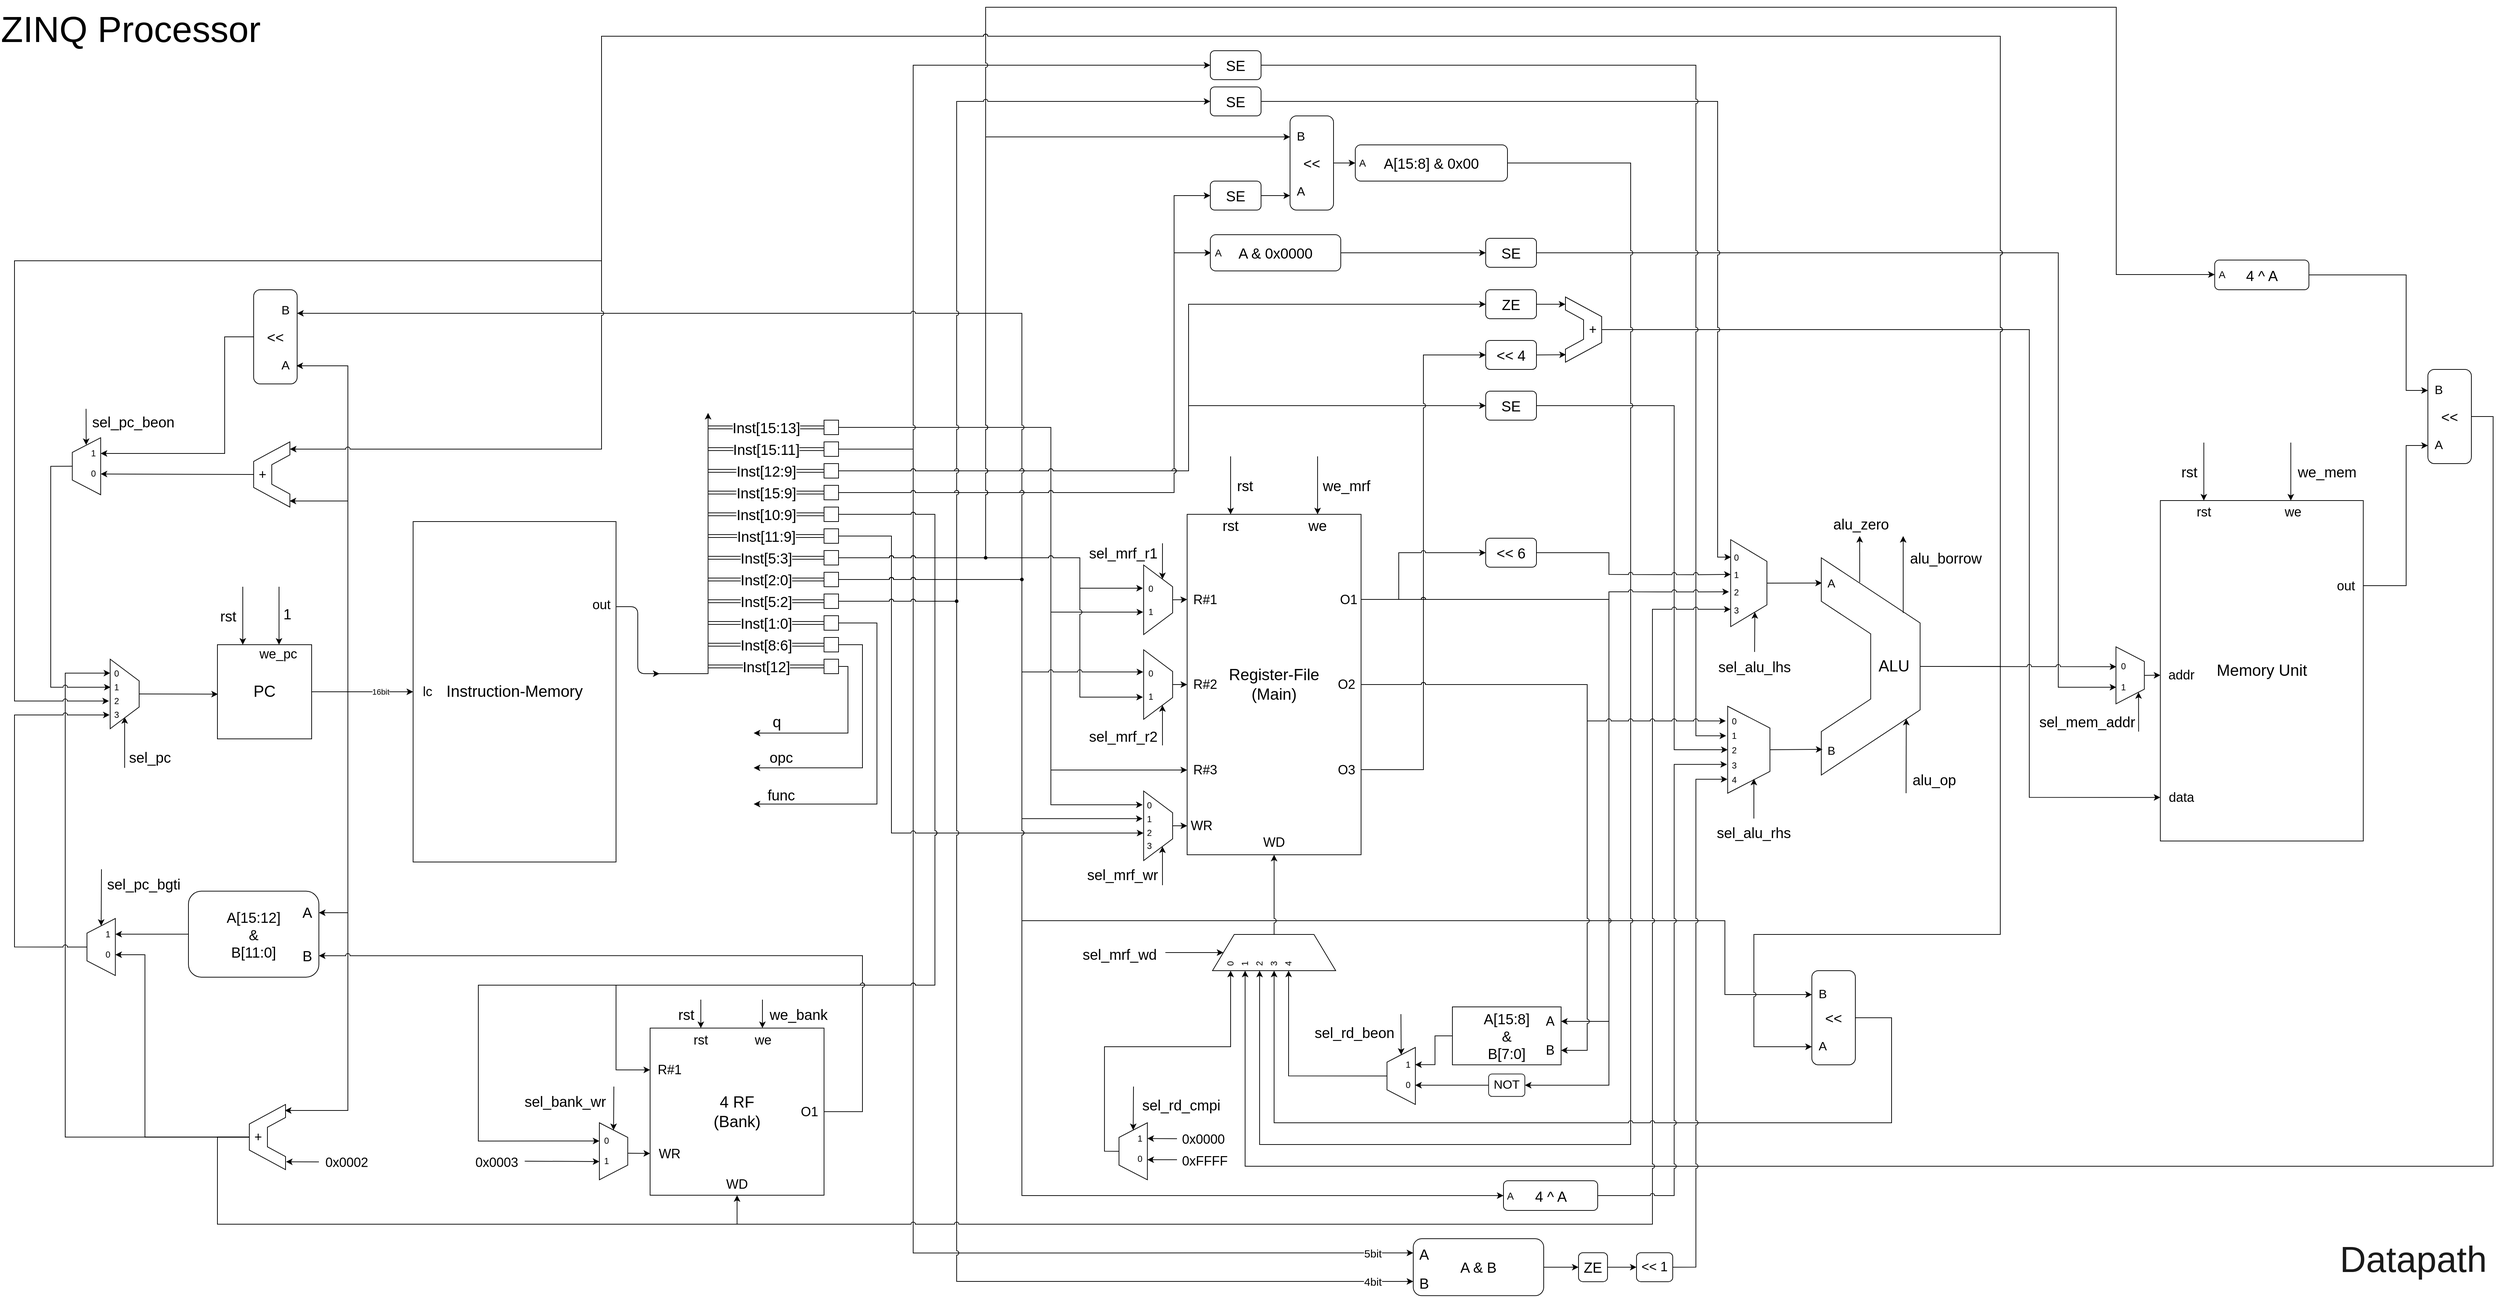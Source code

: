 <mxfile version="14.9.2" type="device"><diagram id="OiNhETUFV-S9N2Nzilfd" name="Page-1"><mxGraphModel dx="2170" dy="1835" grid="1" gridSize="10" guides="1" tooltips="1" connect="1" arrows="1" fold="1" page="1" pageScale="1" pageWidth="1100" pageHeight="850" background="none" math="0" shadow="0"><root><mxCell id="0"/><mxCell id="1" parent="0"/><mxCell id="cg_5Q10Y65cVJ8_udtfW-69" value="16bit" style="edgeStyle=elbowEdgeStyle;rounded=1;sketch=0;jumpStyle=arc;orthogonalLoop=1;jettySize=auto;html=1;strokeColor=#000000;exitX=1;exitY=0.5;exitDx=0;exitDy=0;entryX=0;entryY=0.5;entryDx=0;entryDy=0;" parent="1" source="cg_5Q10Y65cVJ8_udtfW-66" target="5yY2fkMbjsQQD2zNWdAO-15" edge="1"><mxGeometry x="0.545" relative="1" as="geometry"><mxPoint x="460" y="420" as="sourcePoint"/><mxPoint x="589" y="360" as="targetPoint"/><Array as="points"><mxPoint x="480" y="380"/></Array><mxPoint as="offset"/></mxGeometry></mxCell><mxCell id="cg_5Q10Y65cVJ8_udtfW-141" style="edgeStyle=elbowEdgeStyle;rounded=1;sketch=0;jumpStyle=arc;orthogonalLoop=1;jettySize=auto;html=1;exitX=1;exitY=0.25;exitDx=0;exitDy=0;strokeColor=#000000;" parent="1" source="cg_5Q10Y65cVJ8_udtfW-68" edge="1"><mxGeometry relative="1" as="geometry"><mxPoint x="990" y="370" as="targetPoint"/></mxGeometry></mxCell><mxCell id="cg_5Q10Y65cVJ8_udtfW-68" value="&lt;font style=&quot;font-size: 22px&quot;&gt;Instruction-Memory&lt;br&gt;&lt;/font&gt;" style="rounded=0;whiteSpace=wrap;html=1;sketch=0;" parent="1" vertex="1"><mxGeometry x="650" y="160" width="280" height="470" as="geometry"/></mxCell><mxCell id="cg_5Q10Y65cVJ8_udtfW-100" value="" style="group" parent="1" vertex="1" connectable="0"><mxGeometry x="2468" y="185" width="322.0" height="360" as="geometry"/></mxCell><mxCell id="cg_5Q10Y65cVJ8_udtfW-84" value="" style="group" parent="cg_5Q10Y65cVJ8_udtfW-100" vertex="1" connectable="0"><mxGeometry x="125" y="25" width="176.36" height="300" as="geometry"/></mxCell><mxCell id="cg_5Q10Y65cVJ8_udtfW-76" value="&lt;font style=&quot;font-size: 22px&quot;&gt;ALU&amp;nbsp;&amp;nbsp;&lt;/font&gt;" style="shape=stencil(tZXRjoIwEEW/pq+bQsPq6wb1PyqOS2NtSdvV3b93oGCs0I0IJISkc7mHIb1DCcttySsgKS0J25A0TSjFO66vT2tuKyicL164EXwvwSvWGX2Cqzi4liFUCUa4WmVbQr/wmfpieaGVQojQygbKg44wLhR66a+Hta//C1YV8s/gwLRNNtXd68yPbAFqskSnIbPre95OZ6KGvSaL7NQ81ORNJsuxEgsxy/e8OH0b/aMOfVdUO2oDA8JdFlL6AYt9YMXruesJnXzWF/h/moawnVsK9eC+/wxaP5sKWI0FPGWMTvOvx9qz0P+ZTfOzsf7Q/sL+FVLbaHKwHgkPHguDmWs8vcQ2VX+ONIUb);whiteSpace=wrap;html=1;rounded=0;sketch=0;align=right;" parent="cg_5Q10Y65cVJ8_udtfW-84" vertex="1"><mxGeometry width="136.36" height="300" as="geometry"/></mxCell><mxCell id="cg_5Q10Y65cVJ8_udtfW-82" value="&lt;font style=&quot;font-size: 16px&quot;&gt;A&lt;/font&gt;" style="text;html=1;strokeColor=none;fillColor=none;align=center;verticalAlign=middle;whiteSpace=wrap;rounded=0;sketch=0;" parent="cg_5Q10Y65cVJ8_udtfW-84" vertex="1"><mxGeometry x="4" y="25" width="20" height="20" as="geometry"/></mxCell><mxCell id="cg_5Q10Y65cVJ8_udtfW-83" value="&lt;font style=&quot;font-size: 16px&quot;&gt;B&lt;/font&gt;" style="text;html=1;strokeColor=none;fillColor=none;align=center;verticalAlign=middle;whiteSpace=wrap;rounded=0;sketch=0;" parent="cg_5Q10Y65cVJ8_udtfW-84" vertex="1"><mxGeometry x="4" y="256" width="20" height="20" as="geometry"/></mxCell><mxCell id="5yY2fkMbjsQQD2zNWdAO-21" value="" style="endArrow=classic;html=1;strokeColor=#000000;jumpStyle=arc;exitX=0.389;exitY=0.113;exitDx=0;exitDy=0;exitPerimeter=0;" parent="cg_5Q10Y65cVJ8_udtfW-84" source="cg_5Q10Y65cVJ8_udtfW-76" edge="1"><mxGeometry width="50" height="50" relative="1" as="geometry"><mxPoint x="53.18" y="25" as="sourcePoint"/><mxPoint x="53" y="-30" as="targetPoint"/></mxGeometry></mxCell><mxCell id="cg_5Q10Y65cVJ8_udtfW-86" style="edgeStyle=elbowEdgeStyle;rounded=1;sketch=0;jumpStyle=arc;orthogonalLoop=1;jettySize=auto;html=1;entryX=0.012;entryY=0.879;entryDx=0;entryDy=0;entryPerimeter=0;strokeColor=#000000;exitX=0.5;exitY=0;exitDx=0;exitDy=0;elbow=vertical;" parent="cg_5Q10Y65cVJ8_udtfW-100" source="cg_5Q10Y65cVJ8_udtfW-95" target="cg_5Q10Y65cVJ8_udtfW-76" edge="1"><mxGeometry relative="1" as="geometry"><mxPoint x="135.818" y="69.8" as="targetPoint"/><mxPoint x="60" y="300" as="sourcePoint"/></mxGeometry></mxCell><mxCell id="cg_5Q10Y65cVJ8_udtfW-92" value="" style="group" parent="cg_5Q10Y65cVJ8_udtfW-100" vertex="1" connectable="0"><mxGeometry width="50" height="120" as="geometry"/></mxCell><mxCell id="cg_5Q10Y65cVJ8_udtfW-79" value="" style="shape=trapezoid;perimeter=trapezoidPerimeter;whiteSpace=wrap;html=1;fixedSize=1;rounded=0;sketch=0;size=30;rotation=90;" parent="cg_5Q10Y65cVJ8_udtfW-92" vertex="1"><mxGeometry x="-35" y="35" width="120" height="50" as="geometry"/></mxCell><mxCell id="cg_5Q10Y65cVJ8_udtfW-88" value="0" style="text;html=1;strokeColor=none;fillColor=none;align=center;verticalAlign=middle;whiteSpace=wrap;rounded=0;sketch=0;" parent="cg_5Q10Y65cVJ8_udtfW-92" vertex="1"><mxGeometry x="-2" y="15" width="20" height="20" as="geometry"/></mxCell><mxCell id="cg_5Q10Y65cVJ8_udtfW-89" value="1" style="text;html=1;strokeColor=none;fillColor=none;align=center;verticalAlign=middle;whiteSpace=wrap;rounded=0;sketch=0;" parent="cg_5Q10Y65cVJ8_udtfW-92" vertex="1"><mxGeometry x="-2" y="39" width="20" height="20" as="geometry"/></mxCell><mxCell id="cg_5Q10Y65cVJ8_udtfW-90" value="2" style="text;html=1;strokeColor=none;fillColor=none;align=center;verticalAlign=middle;whiteSpace=wrap;rounded=0;sketch=0;" parent="cg_5Q10Y65cVJ8_udtfW-92" vertex="1"><mxGeometry x="-2" y="63" width="20" height="20" as="geometry"/></mxCell><mxCell id="cg_5Q10Y65cVJ8_udtfW-91" value="3" style="text;html=1;strokeColor=none;fillColor=none;align=center;verticalAlign=middle;whiteSpace=wrap;rounded=0;sketch=0;" parent="cg_5Q10Y65cVJ8_udtfW-92" vertex="1"><mxGeometry x="-2" y="88" width="20" height="20" as="geometry"/></mxCell><mxCell id="cg_5Q10Y65cVJ8_udtfW-81" style="edgeStyle=elbowEdgeStyle;rounded=1;sketch=0;jumpStyle=arc;orthogonalLoop=1;jettySize=auto;html=1;entryX=0.006;entryY=0.116;entryDx=0;entryDy=0;entryPerimeter=0;strokeColor=#000000;" parent="cg_5Q10Y65cVJ8_udtfW-100" source="cg_5Q10Y65cVJ8_udtfW-79" target="cg_5Q10Y65cVJ8_udtfW-76" edge="1"><mxGeometry relative="1" as="geometry"/></mxCell><mxCell id="cg_5Q10Y65cVJ8_udtfW-94" value="" style="group" parent="cg_5Q10Y65cVJ8_udtfW-100" vertex="1" connectable="0"><mxGeometry y="220" width="50" height="140" as="geometry"/></mxCell><mxCell id="cg_5Q10Y65cVJ8_udtfW-95" value="" style="shape=trapezoid;perimeter=trapezoidPerimeter;whiteSpace=wrap;html=1;fixedSize=1;rounded=0;sketch=0;size=30;rotation=90;" parent="cg_5Q10Y65cVJ8_udtfW-94" vertex="1"><mxGeometry x="-35" y="40.833" width="120" height="58.333" as="geometry"/></mxCell><mxCell id="cg_5Q10Y65cVJ8_udtfW-96" value="0" style="text;html=1;strokeColor=none;fillColor=none;align=center;verticalAlign=middle;whiteSpace=wrap;rounded=0;sketch=0;" parent="cg_5Q10Y65cVJ8_udtfW-94" vertex="1"><mxGeometry x="-5" y="18.997" width="20" height="23.333" as="geometry"/></mxCell><mxCell id="cg_5Q10Y65cVJ8_udtfW-97" value="1" style="text;html=1;strokeColor=none;fillColor=none;align=center;verticalAlign=middle;whiteSpace=wrap;rounded=0;sketch=0;" parent="cg_5Q10Y65cVJ8_udtfW-94" vertex="1"><mxGeometry x="-5" y="39.83" width="20" height="23.333" as="geometry"/></mxCell><mxCell id="cg_5Q10Y65cVJ8_udtfW-98" value="2" style="text;html=1;strokeColor=none;fillColor=none;align=center;verticalAlign=middle;whiteSpace=wrap;rounded=0;sketch=0;" parent="cg_5Q10Y65cVJ8_udtfW-94" vertex="1"><mxGeometry x="-5" y="59.333" width="20" height="23.333" as="geometry"/></mxCell><mxCell id="cg_5Q10Y65cVJ8_udtfW-99" value="3" style="text;html=1;strokeColor=none;fillColor=none;align=center;verticalAlign=middle;whiteSpace=wrap;rounded=0;sketch=0;" parent="cg_5Q10Y65cVJ8_udtfW-94" vertex="1"><mxGeometry x="-5" y="80.667" width="20" height="23.333" as="geometry"/></mxCell><mxCell id="PqLPkz7y5Um0poaI46qX-17" value="&lt;div&gt;4&lt;/div&gt;" style="text;html=1;strokeColor=none;fillColor=none;align=center;verticalAlign=middle;whiteSpace=wrap;rounded=0;sketch=0;" vertex="1" parent="cg_5Q10Y65cVJ8_udtfW-94"><mxGeometry x="-5" y="100.167" width="20" height="23.333" as="geometry"/></mxCell><mxCell id="s_TZTwsTGNKsT-FFZbIs-53" value="&lt;span style=&quot;font-size: 20px&quot;&gt;alu_borrow&lt;/span&gt;" style="text;html=1;strokeColor=none;fillColor=none;align=center;verticalAlign=middle;whiteSpace=wrap;rounded=0;sketch=0;" parent="cg_5Q10Y65cVJ8_udtfW-100" vertex="1"><mxGeometry x="277.0" y="15" width="40" height="20" as="geometry"/></mxCell><mxCell id="i8HT31GNC57bgd-hZuqh-34" value="&lt;div&gt;&lt;span style=&quot;font-size: 20px&quot;&gt;sel_alu_lhs&lt;/span&gt;&lt;/div&gt;" style="text;html=1;strokeColor=none;fillColor=none;align=center;verticalAlign=middle;whiteSpace=wrap;rounded=0;sketch=0;" parent="cg_5Q10Y65cVJ8_udtfW-100" vertex="1"><mxGeometry x="13" y="165" width="40" height="20" as="geometry"/></mxCell><mxCell id="5yY2fkMbjsQQD2zNWdAO-104" style="edgeStyle=orthogonalEdgeStyle;rounded=0;jumpStyle=arc;orthogonalLoop=1;jettySize=auto;html=1;" parent="1" edge="1"><mxGeometry relative="1" as="geometry"><mxPoint x="1057" y="10" as="targetPoint"/><mxPoint x="987" y="370" as="sourcePoint"/><Array as="points"><mxPoint x="987" y="370"/><mxPoint x="1057" y="370"/></Array></mxGeometry></mxCell><mxCell id="5yY2fkMbjsQQD2zNWdAO-15" value="&lt;font style=&quot;font-size: 18px&quot;&gt;lc&lt;br&gt;&lt;/font&gt;" style="text;html=1;strokeColor=none;fillColor=none;align=center;verticalAlign=middle;whiteSpace=wrap;rounded=0;sketch=0;" parent="1" vertex="1"><mxGeometry x="650" y="385" width="40" height="20" as="geometry"/></mxCell><mxCell id="5yY2fkMbjsQQD2zNWdAO-16" value="&lt;font style=&quot;font-size: 18px&quot;&gt;out&lt;br&gt;&lt;/font&gt;" style="text;html=1;strokeColor=none;fillColor=none;align=center;verticalAlign=middle;whiteSpace=wrap;rounded=0;sketch=0;" parent="1" vertex="1"><mxGeometry x="890" y="265" width="40" height="20" as="geometry"/></mxCell><mxCell id="5yY2fkMbjsQQD2zNWdAO-97" value="" style="group" parent="1" vertex="1" connectable="0"><mxGeometry x="232" y="350" width="40" height="96" as="geometry"/></mxCell><mxCell id="5yY2fkMbjsQQD2zNWdAO-98" value="" style="shape=trapezoid;perimeter=trapezoidPerimeter;whiteSpace=wrap;html=1;fixedSize=1;rounded=0;sketch=0;size=30;rotation=90;" parent="5yY2fkMbjsQQD2zNWdAO-97" vertex="1"><mxGeometry x="-28" y="28" width="96" height="40" as="geometry"/></mxCell><mxCell id="5yY2fkMbjsQQD2zNWdAO-99" value="0" style="text;html=1;strokeColor=none;fillColor=none;align=center;verticalAlign=middle;whiteSpace=wrap;rounded=0;sketch=0;" parent="5yY2fkMbjsQQD2zNWdAO-97" vertex="1"><mxGeometry x="1" y="12" width="16" height="16" as="geometry"/></mxCell><mxCell id="5yY2fkMbjsQQD2zNWdAO-100" value="1" style="text;html=1;strokeColor=none;fillColor=none;align=center;verticalAlign=middle;whiteSpace=wrap;rounded=0;sketch=0;" parent="5yY2fkMbjsQQD2zNWdAO-97" vertex="1"><mxGeometry x="1" y="31" width="16" height="16" as="geometry"/></mxCell><mxCell id="5yY2fkMbjsQQD2zNWdAO-101" value="2" style="text;html=1;strokeColor=none;fillColor=none;align=center;verticalAlign=middle;whiteSpace=wrap;rounded=0;sketch=0;" parent="5yY2fkMbjsQQD2zNWdAO-97" vertex="1"><mxGeometry x="1" y="50" width="16" height="16" as="geometry"/></mxCell><mxCell id="5yY2fkMbjsQQD2zNWdAO-102" value="3" style="text;html=1;strokeColor=none;fillColor=none;align=center;verticalAlign=middle;whiteSpace=wrap;rounded=0;sketch=0;" parent="5yY2fkMbjsQQD2zNWdAO-97" vertex="1"><mxGeometry x="1" y="69" width="16" height="16" as="geometry"/></mxCell><mxCell id="5yY2fkMbjsQQD2zNWdAO-103" style="edgeStyle=orthogonalEdgeStyle;rounded=0;orthogonalLoop=1;jettySize=auto;html=1;exitX=0.5;exitY=0;exitDx=0;exitDy=0;entryX=0.005;entryY=0.525;entryDx=0;entryDy=0;entryPerimeter=0;jumpStyle=arc;" parent="1" source="5yY2fkMbjsQQD2zNWdAO-98" target="cg_5Q10Y65cVJ8_udtfW-66" edge="1"><mxGeometry relative="1" as="geometry"><mxPoint x="352" y="398" as="sourcePoint"/></mxGeometry></mxCell><mxCell id="5yY2fkMbjsQQD2zNWdAO-105" value="&lt;font style=&quot;font-size: 20px&quot;&gt;Inst[15:13]&lt;/font&gt;" style="shape=link;html=1;entryX=0;entryY=0.5;entryDx=0;entryDy=0;" parent="1" target="5yY2fkMbjsQQD2zNWdAO-115" edge="1"><mxGeometry width="100" relative="1" as="geometry"><mxPoint x="1057" y="30" as="sourcePoint"/><mxPoint x="1217" y="40" as="targetPoint"/></mxGeometry></mxCell><mxCell id="5yY2fkMbjsQQD2zNWdAO-106" value="&lt;font style=&quot;font-size: 20px&quot;&gt;Inst[15:11]&lt;/font&gt;" style="shape=link;html=1;entryX=0;entryY=0.5;entryDx=0;entryDy=0;" parent="1" target="5yY2fkMbjsQQD2zNWdAO-116" edge="1"><mxGeometry width="100" relative="1" as="geometry"><mxPoint x="1057" y="60" as="sourcePoint"/><mxPoint x="1217" y="73" as="targetPoint"/></mxGeometry></mxCell><mxCell id="5yY2fkMbjsQQD2zNWdAO-108" value="&lt;font style=&quot;font-size: 20px&quot;&gt;Inst[12:9]&lt;/font&gt;" style="shape=link;html=1;entryX=0;entryY=0.5;entryDx=0;entryDy=0;" parent="1" target="5yY2fkMbjsQQD2zNWdAO-118" edge="1"><mxGeometry width="100" relative="1" as="geometry"><mxPoint x="1057" y="90" as="sourcePoint"/><mxPoint x="1217" y="110" as="targetPoint"/></mxGeometry></mxCell><mxCell id="5yY2fkMbjsQQD2zNWdAO-109" value="&lt;div&gt;&lt;font style=&quot;font-size: 20px&quot;&gt;Inst[15:9]&lt;/font&gt;&lt;/div&gt;" style="shape=link;html=1;entryX=0;entryY=0.5;entryDx=0;entryDy=0;" parent="1" target="5yY2fkMbjsQQD2zNWdAO-119" edge="1"><mxGeometry width="100" relative="1" as="geometry"><mxPoint x="1057" y="120" as="sourcePoint"/><mxPoint x="1217" y="140.0" as="targetPoint"/></mxGeometry></mxCell><mxCell id="5yY2fkMbjsQQD2zNWdAO-111" value="&lt;font style=&quot;font-size: 20px&quot;&gt;Inst[11:9]&lt;/font&gt;" style="shape=link;html=1;entryX=0;entryY=0.5;entryDx=0;entryDy=0;" parent="1" target="5yY2fkMbjsQQD2zNWdAO-121" edge="1"><mxGeometry width="100" relative="1" as="geometry"><mxPoint x="1057" y="180" as="sourcePoint"/><mxPoint x="1217" y="194.17" as="targetPoint"/></mxGeometry></mxCell><mxCell id="5yY2fkMbjsQQD2zNWdAO-112" value="&lt;div&gt;&lt;font style=&quot;font-size: 20px&quot;&gt;Inst[5:3]&lt;/font&gt;&lt;/div&gt;" style="shape=link;html=1;entryX=0;entryY=0.5;entryDx=0;entryDy=0;" parent="1" target="5yY2fkMbjsQQD2zNWdAO-122" edge="1"><mxGeometry width="100" relative="1" as="geometry"><mxPoint x="1057" y="210" as="sourcePoint"/><mxPoint x="1217" y="219.17" as="targetPoint"/></mxGeometry></mxCell><mxCell id="5yY2fkMbjsQQD2zNWdAO-113" value="&lt;font style=&quot;font-size: 20px&quot;&gt;Inst[2:0]&lt;/font&gt;" style="shape=link;html=1;entryX=0;entryY=0.5;entryDx=0;entryDy=0;" parent="1" target="5yY2fkMbjsQQD2zNWdAO-123" edge="1"><mxGeometry width="100" relative="1" as="geometry"><mxPoint x="1057" y="240" as="sourcePoint"/><mxPoint x="1217" y="245.0" as="targetPoint"/></mxGeometry></mxCell><mxCell id="5yY2fkMbjsQQD2zNWdAO-114" value="&lt;font style=&quot;font-size: 20px&quot;&gt;Inst[8:6]&lt;/font&gt;" style="shape=link;html=1;entryX=0;entryY=0.5;entryDx=0;entryDy=0;" parent="1" target="5yY2fkMbjsQQD2zNWdAO-124" edge="1"><mxGeometry width="100" relative="1" as="geometry"><mxPoint x="1057" y="330" as="sourcePoint"/><mxPoint x="1217" y="327.58" as="targetPoint"/></mxGeometry></mxCell><mxCell id="s_TZTwsTGNKsT-FFZbIs-34" style="edgeStyle=orthogonalEdgeStyle;rounded=0;jumpStyle=arc;orthogonalLoop=1;jettySize=auto;html=1;exitX=1;exitY=0.5;exitDx=0;exitDy=0;entryX=0;entryY=0.75;entryDx=0;entryDy=0;" parent="1" source="5yY2fkMbjsQQD2zNWdAO-115" target="cg_5Q10Y65cVJ8_udtfW-70" edge="1"><mxGeometry relative="1" as="geometry"><Array as="points"><mxPoint x="1530" y="30"/><mxPoint x="1530" y="503"/><mxPoint x="1718" y="503"/></Array><mxPoint x="1650" y="524.4" as="targetPoint"/></mxGeometry></mxCell><mxCell id="s_TZTwsTGNKsT-FFZbIs-84" style="edgeStyle=orthogonalEdgeStyle;rounded=0;jumpStyle=arc;orthogonalLoop=1;jettySize=auto;html=1;exitX=1;exitY=0.5;exitDx=0;exitDy=0;entryX=0.201;entryY=1.036;entryDx=0;entryDy=0;entryPerimeter=0;" parent="1" source="5yY2fkMbjsQQD2zNWdAO-115" target="5yY2fkMbjsQQD2zNWdAO-43" edge="1"><mxGeometry relative="1" as="geometry"><Array as="points"><mxPoint x="1530" y="30"/><mxPoint x="1530" y="551"/><mxPoint x="1657" y="551"/></Array><mxPoint x="1530" y="550" as="targetPoint"/></mxGeometry></mxCell><mxCell id="s_TZTwsTGNKsT-FFZbIs-304" style="edgeStyle=orthogonalEdgeStyle;rounded=0;jumpStyle=arc;orthogonalLoop=1;jettySize=auto;html=1;exitX=1;exitY=0.5;exitDx=0;exitDy=0;entryX=0.677;entryY=1.015;entryDx=0;entryDy=0;entryPerimeter=0;" parent="1" source="5yY2fkMbjsQQD2zNWdAO-115" target="i8HT31GNC57bgd-hZuqh-70" edge="1"><mxGeometry relative="1" as="geometry"><Array as="points"><mxPoint x="1530" y="30"/><mxPoint x="1530" y="285"/></Array><mxPoint x="1658" y="270" as="targetPoint"/></mxGeometry></mxCell><mxCell id="5yY2fkMbjsQQD2zNWdAO-115" value="" style="whiteSpace=wrap;html=1;aspect=fixed;" parent="1" vertex="1"><mxGeometry x="1217" y="20" width="20" height="20" as="geometry"/></mxCell><mxCell id="s_TZTwsTGNKsT-FFZbIs-138" style="edgeStyle=orthogonalEdgeStyle;rounded=0;jumpStyle=arc;orthogonalLoop=1;jettySize=auto;html=1;exitX=1;exitY=0.5;exitDx=0;exitDy=0;entryX=0;entryY=0.5;entryDx=0;entryDy=0;" parent="1" source="5yY2fkMbjsQQD2zNWdAO-116" target="s_TZTwsTGNKsT-FFZbIs-136" edge="1"><mxGeometry relative="1" as="geometry"><Array as="points"><mxPoint x="1340" y="60"/><mxPoint x="1340" y="-470"/></Array></mxGeometry></mxCell><mxCell id="s_TZTwsTGNKsT-FFZbIs-283" style="edgeStyle=orthogonalEdgeStyle;rounded=0;jumpStyle=arc;orthogonalLoop=1;jettySize=auto;html=1;exitX=1;exitY=0.5;exitDx=0;exitDy=0;entryX=0;entryY=0.25;entryDx=0;entryDy=0;" parent="1" source="5yY2fkMbjsQQD2zNWdAO-116" target="PqLPkz7y5Um0poaI46qX-3" edge="1"><mxGeometry relative="1" as="geometry"><Array as="points"><mxPoint x="1340" y="60"/><mxPoint x="1340" y="1170"/></Array><mxPoint x="1340" y="1254" as="targetPoint"/></mxGeometry></mxCell><mxCell id="s_TZTwsTGNKsT-FFZbIs-289" value="&lt;font style=&quot;font-size: 15px&quot;&gt;5bit&lt;/font&gt;" style="edgeLabel;html=1;align=center;verticalAlign=middle;resizable=0;points=[];" parent="s_TZTwsTGNKsT-FFZbIs-283" vertex="1" connectable="0"><mxGeometry x="0.942" relative="1" as="geometry"><mxPoint x="-1" as="offset"/></mxGeometry></mxCell><mxCell id="5yY2fkMbjsQQD2zNWdAO-116" value="" style="whiteSpace=wrap;html=1;aspect=fixed;" parent="1" vertex="1"><mxGeometry x="1217" y="50" width="20" height="20" as="geometry"/></mxCell><mxCell id="s_TZTwsTGNKsT-FFZbIs-39" style="edgeStyle=orthogonalEdgeStyle;rounded=0;jumpStyle=arc;orthogonalLoop=1;jettySize=auto;html=1;exitX=1;exitY=0.5;exitDx=0;exitDy=0;entryX=0;entryY=0.5;entryDx=0;entryDy=0;" parent="1" source="5yY2fkMbjsQQD2zNWdAO-118" target="s_TZTwsTGNKsT-FFZbIs-38" edge="1"><mxGeometry relative="1" as="geometry"><Array as="points"><mxPoint x="1720" y="90"/><mxPoint x="1720" y="-140"/></Array></mxGeometry></mxCell><mxCell id="5yY2fkMbjsQQD2zNWdAO-118" value="" style="whiteSpace=wrap;html=1;aspect=fixed;" parent="1" vertex="1"><mxGeometry x="1217" y="80" width="20" height="20" as="geometry"/></mxCell><mxCell id="s_TZTwsTGNKsT-FFZbIs-87" style="edgeStyle=orthogonalEdgeStyle;rounded=0;jumpStyle=arc;orthogonalLoop=1;jettySize=auto;html=1;exitX=1;exitY=0.5;exitDx=0;exitDy=0;entryX=0;entryY=0.5;entryDx=0;entryDy=0;" parent="1" source="5yY2fkMbjsQQD2zNWdAO-119" target="s_TZTwsTGNKsT-FFZbIs-86" edge="1"><mxGeometry relative="1" as="geometry"><Array as="points"><mxPoint x="1700" y="120"/><mxPoint x="1700" y="-211"/></Array></mxGeometry></mxCell><mxCell id="5yY2fkMbjsQQD2zNWdAO-119" value="" style="whiteSpace=wrap;html=1;aspect=fixed;" parent="1" vertex="1"><mxGeometry x="1217" y="110" width="20" height="20" as="geometry"/></mxCell><mxCell id="s_TZTwsTGNKsT-FFZbIs-303" style="edgeStyle=orthogonalEdgeStyle;rounded=0;jumpStyle=arc;orthogonalLoop=1;jettySize=auto;html=1;exitX=1;exitY=0.5;exitDx=0;exitDy=0;entryX=0.6;entryY=1.007;entryDx=0;entryDy=0;entryPerimeter=0;" parent="1" source="5yY2fkMbjsQQD2zNWdAO-121" target="5yY2fkMbjsQQD2zNWdAO-43" edge="1"><mxGeometry relative="1" as="geometry"><Array as="points"><mxPoint x="1310" y="180"/><mxPoint x="1310" y="590"/><mxPoint x="1658" y="590"/></Array><mxPoint x="1610" y="590" as="targetPoint"/></mxGeometry></mxCell><mxCell id="5yY2fkMbjsQQD2zNWdAO-121" value="" style="whiteSpace=wrap;html=1;aspect=fixed;" parent="1" vertex="1"><mxGeometry x="1217" y="170" width="20" height="20" as="geometry"/></mxCell><mxCell id="s_TZTwsTGNKsT-FFZbIs-22" style="edgeStyle=orthogonalEdgeStyle;rounded=0;jumpStyle=arc;orthogonalLoop=1;jettySize=auto;html=1;exitX=1;exitY=0.5;exitDx=0;exitDy=0;entryX=0.331;entryY=1.025;entryDx=0;entryDy=0;entryPerimeter=0;" parent="1" source="5yY2fkMbjsQQD2zNWdAO-122" target="i8HT31GNC57bgd-hZuqh-70" edge="1"><mxGeometry relative="1" as="geometry"><Array as="points"><mxPoint x="1570" y="210"/><mxPoint x="1570" y="252"/><mxPoint x="1657" y="252"/></Array></mxGeometry></mxCell><mxCell id="s_TZTwsTGNKsT-FFZbIs-108" style="edgeStyle=orthogonalEdgeStyle;rounded=0;jumpStyle=arc;orthogonalLoop=1;jettySize=auto;html=1;exitX=1;exitY=0.5;exitDx=0;exitDy=0;entryX=0;entryY=0.5;entryDx=0;entryDy=0;" parent="1" source="5yY2fkMbjsQQD2zNWdAO-122" target="s_TZTwsTGNKsT-FFZbIs-107" edge="1"><mxGeometry relative="1" as="geometry"><Array as="points"><mxPoint x="1440" y="210"/><mxPoint x="1440" y="-550"/><mxPoint x="3000" y="-550"/><mxPoint x="3000" y="-181"/></Array></mxGeometry></mxCell><mxCell id="s_TZTwsTGNKsT-FFZbIs-130" style="edgeStyle=orthogonalEdgeStyle;rounded=0;jumpStyle=arc;orthogonalLoop=1;jettySize=auto;html=1;exitX=1;exitY=0.5;exitDx=0;exitDy=0;entryX=0;entryY=0.5;entryDx=0;entryDy=0;" parent="1" source="5yY2fkMbjsQQD2zNWdAO-122" target="s_TZTwsTGNKsT-FFZbIs-127" edge="1"><mxGeometry relative="1" as="geometry"><Array as="points"><mxPoint x="1440" y="210"/><mxPoint x="1440" y="-371"/></Array></mxGeometry></mxCell><mxCell id="i8HT31GNC57bgd-hZuqh-65" style="edgeStyle=orthogonalEdgeStyle;rounded=0;jumpStyle=arc;orthogonalLoop=1;jettySize=auto;html=1;exitX=1;exitY=0.5;exitDx=0;exitDy=0;entryX=0.681;entryY=1.025;entryDx=0;entryDy=0;entryPerimeter=0;" parent="1" source="5yY2fkMbjsQQD2zNWdAO-122" target="5yY2fkMbjsQQD2zNWdAO-64" edge="1"><mxGeometry relative="1" as="geometry"><Array as="points"><mxPoint x="1570" y="210"/><mxPoint x="1570" y="402"/></Array></mxGeometry></mxCell><mxCell id="5yY2fkMbjsQQD2zNWdAO-122" value="" style="whiteSpace=wrap;html=1;aspect=fixed;" parent="1" vertex="1"><mxGeometry x="1217" y="200" width="20" height="20" as="geometry"/></mxCell><mxCell id="s_TZTwsTGNKsT-FFZbIs-23" style="edgeStyle=orthogonalEdgeStyle;rounded=0;jumpStyle=arc;orthogonalLoop=1;jettySize=auto;html=1;exitX=1;exitY=0.5;exitDx=0;exitDy=0;entryX=0.319;entryY=1.015;entryDx=0;entryDy=0;entryPerimeter=0;" parent="1" source="5yY2fkMbjsQQD2zNWdAO-123" target="5yY2fkMbjsQQD2zNWdAO-64" edge="1"><mxGeometry relative="1" as="geometry"><Array as="points"><mxPoint x="1490" y="240"/><mxPoint x="1490" y="368"/></Array><mxPoint x="1640" y="372" as="targetPoint"/></mxGeometry></mxCell><mxCell id="i8HT31GNC57bgd-hZuqh-63" value="&lt;div&gt;&lt;br&gt;&lt;/div&gt;" style="edgeLabel;html=1;align=center;verticalAlign=middle;resizable=0;points=[];" parent="s_TZTwsTGNKsT-FFZbIs-23" vertex="1" connectable="0"><mxGeometry x="0.04" y="-1" relative="1" as="geometry"><mxPoint as="offset"/></mxGeometry></mxCell><mxCell id="s_TZTwsTGNKsT-FFZbIs-114" style="edgeStyle=orthogonalEdgeStyle;rounded=0;jumpStyle=arc;orthogonalLoop=1;jettySize=auto;html=1;exitX=1;exitY=0.5;exitDx=0;exitDy=0;entryX=0.397;entryY=1.036;entryDx=0;entryDy=0;entryPerimeter=0;" parent="1" source="5yY2fkMbjsQQD2zNWdAO-123" target="5yY2fkMbjsQQD2zNWdAO-43" edge="1"><mxGeometry relative="1" as="geometry"><Array as="points"><mxPoint x="1490" y="240"/><mxPoint x="1490" y="570"/></Array><mxPoint x="1650" y="572" as="targetPoint"/></mxGeometry></mxCell><mxCell id="i8HT31GNC57bgd-hZuqh-61" style="edgeStyle=orthogonalEdgeStyle;rounded=0;jumpStyle=arc;orthogonalLoop=1;jettySize=auto;html=1;exitX=1;exitY=0.5;exitDx=0;exitDy=0;entryX=1;entryY=0.25;entryDx=0;entryDy=0;" parent="1" source="5yY2fkMbjsQQD2zNWdAO-123" target="s_TZTwsTGNKsT-FFZbIs-395" edge="1"><mxGeometry relative="1" as="geometry"><Array as="points"><mxPoint x="1490" y="240"/><mxPoint x="1490" y="-127"/></Array></mxGeometry></mxCell><mxCell id="i8HT31GNC57bgd-hZuqh-78" style="edgeStyle=orthogonalEdgeStyle;rounded=0;jumpStyle=arc;orthogonalLoop=1;jettySize=auto;html=1;exitX=1;exitY=0.5;exitDx=0;exitDy=0;entryX=0;entryY=0.5;entryDx=0;entryDy=0;" parent="1" source="5yY2fkMbjsQQD2zNWdAO-123" target="s_TZTwsTGNKsT-FFZbIs-386" edge="1"><mxGeometry relative="1" as="geometry"><Array as="points"><mxPoint x="1490" y="240"/><mxPoint x="1490" y="1091"/></Array></mxGeometry></mxCell><mxCell id="i8HT31GNC57bgd-hZuqh-79" style="edgeStyle=orthogonalEdgeStyle;rounded=0;jumpStyle=arc;orthogonalLoop=1;jettySize=auto;html=1;exitX=1;exitY=0.5;exitDx=0;exitDy=0;entryX=0;entryY=0.5;entryDx=0;entryDy=0;" parent="1" source="5yY2fkMbjsQQD2zNWdAO-123" target="s_TZTwsTGNKsT-FFZbIs-359" edge="1"><mxGeometry relative="1" as="geometry"><mxPoint x="3474" y="810" as="targetPoint"/><Array as="points"><mxPoint x="1490" y="240"/><mxPoint x="1490" y="711"/><mxPoint x="2460" y="711"/><mxPoint x="2460" y="813"/></Array></mxGeometry></mxCell><mxCell id="5yY2fkMbjsQQD2zNWdAO-123" value="" style="whiteSpace=wrap;html=1;aspect=fixed;" parent="1" vertex="1"><mxGeometry x="1217" y="230" width="20" height="20" as="geometry"/></mxCell><mxCell id="5yY2fkMbjsQQD2zNWdAO-142" style="edgeStyle=orthogonalEdgeStyle;rounded=0;jumpStyle=arc;orthogonalLoop=1;jettySize=auto;html=1;exitX=1;exitY=0.5;exitDx=0;exitDy=0;" parent="1" source="5yY2fkMbjsQQD2zNWdAO-124" edge="1"><mxGeometry relative="1" as="geometry"><mxPoint x="1120" y="500" as="targetPoint"/><Array as="points"><mxPoint x="1270" y="330"/><mxPoint x="1270" y="500"/></Array></mxGeometry></mxCell><mxCell id="5yY2fkMbjsQQD2zNWdAO-124" value="" style="whiteSpace=wrap;html=1;aspect=fixed;" parent="1" vertex="1"><mxGeometry x="1217" y="320" width="20" height="20" as="geometry"/></mxCell><mxCell id="5yY2fkMbjsQQD2zNWdAO-126" value="&lt;font style=&quot;font-size: 20px&quot;&gt;opc&lt;/font&gt;" style="text;html=1;strokeColor=none;fillColor=none;align=center;verticalAlign=middle;whiteSpace=wrap;rounded=0;" parent="1" vertex="1"><mxGeometry x="1137.92" y="475" width="40" height="20" as="geometry"/></mxCell><mxCell id="5yY2fkMbjsQQD2zNWdAO-144" value="" style="endArrow=classic;html=1;strokeColor=#000000;entryX=0.25;entryY=0;entryDx=0;entryDy=0;jumpStyle=arc;" parent="1" edge="1"><mxGeometry width="50" height="50" relative="1" as="geometry"><mxPoint x="252" y="500" as="sourcePoint"/><mxPoint x="252" y="430" as="targetPoint"/></mxGeometry></mxCell><mxCell id="5yY2fkMbjsQQD2zNWdAO-145" value="&lt;span style=&quot;font-size: 20px&quot;&gt;sel_pc&lt;/span&gt;" style="text;html=1;strokeColor=none;fillColor=none;align=center;verticalAlign=middle;whiteSpace=wrap;rounded=0;sketch=0;" parent="1" vertex="1"><mxGeometry x="267" y="475" width="40" height="20" as="geometry"/></mxCell><mxCell id="5yY2fkMbjsQQD2zNWdAO-218" value="" style="endArrow=classic;html=1;strokeColor=#000000;entryX=0.75;entryY=1;entryDx=0;entryDy=0;jumpStyle=arc;" parent="1" edge="1"><mxGeometry width="50" height="50" relative="1" as="geometry"><mxPoint x="2500" y="570" as="sourcePoint"/><mxPoint x="2500" y="515" as="targetPoint"/></mxGeometry></mxCell><mxCell id="5yY2fkMbjsQQD2zNWdAO-219" value="&lt;div&gt;&lt;span style=&quot;font-size: 20px&quot;&gt;sel_alu_rhs&lt;/span&gt;&lt;/div&gt;" style="text;html=1;strokeColor=none;fillColor=none;align=center;verticalAlign=middle;whiteSpace=wrap;rounded=0;sketch=0;" parent="1" vertex="1"><mxGeometry x="2480" y="579" width="40" height="20" as="geometry"/></mxCell><mxCell id="5yY2fkMbjsQQD2zNWdAO-239" value="&lt;font style=&quot;font-size: 50px&quot;&gt;ZINQ Processor&lt;br&gt;&lt;/font&gt;" style="text;html=1;strokeColor=none;fillColor=none;align=center;verticalAlign=middle;whiteSpace=wrap;rounded=0;" parent="1" vertex="1"><mxGeometry x="80" y="-560" width="361.24" height="80" as="geometry"/></mxCell><mxCell id="edn_erhclxPrVHU06Qkv-1" value="&lt;font style=&quot;font-size: 20px&quot;&gt;Inst[12]&lt;/font&gt;" style="shape=link;html=1;entryX=0;entryY=0.5;entryDx=0;entryDy=0;" parent="1" target="edn_erhclxPrVHU06Qkv-3" edge="1"><mxGeometry width="100" relative="1" as="geometry"><mxPoint x="1057" y="360" as="sourcePoint"/><mxPoint x="1173.94" y="363.58" as="targetPoint"/></mxGeometry></mxCell><mxCell id="i8HT31GNC57bgd-hZuqh-50" style="edgeStyle=orthogonalEdgeStyle;rounded=0;orthogonalLoop=1;jettySize=auto;html=1;exitX=1;exitY=0.5;exitDx=0;exitDy=0;" parent="1" source="edn_erhclxPrVHU06Qkv-3" edge="1"><mxGeometry relative="1" as="geometry"><mxPoint x="1120" y="452" as="targetPoint"/><mxPoint x="1260" y="350" as="sourcePoint"/><Array as="points"><mxPoint x="1250" y="360"/><mxPoint x="1250" y="452"/></Array></mxGeometry></mxCell><mxCell id="edn_erhclxPrVHU06Qkv-3" value="" style="whiteSpace=wrap;html=1;aspect=fixed;" parent="1" vertex="1"><mxGeometry x="1217" y="350" width="20" height="20" as="geometry"/></mxCell><mxCell id="edn_erhclxPrVHU06Qkv-12" value="&lt;font style=&quot;font-size: 20px&quot;&gt;Inst[5:2]&lt;/font&gt;" style="shape=link;html=1;entryX=0;entryY=0.5;entryDx=0;entryDy=0;" parent="1" target="edn_erhclxPrVHU06Qkv-13" edge="1"><mxGeometry width="100" relative="1" as="geometry"><mxPoint x="1057" y="270" as="sourcePoint"/><mxPoint x="1217" y="265" as="targetPoint"/></mxGeometry></mxCell><mxCell id="s_TZTwsTGNKsT-FFZbIs-137" style="edgeStyle=orthogonalEdgeStyle;rounded=0;jumpStyle=arc;orthogonalLoop=1;jettySize=auto;html=1;exitX=1;exitY=0.5;exitDx=0;exitDy=0;entryX=0;entryY=0.5;entryDx=0;entryDy=0;" parent="1" source="edn_erhclxPrVHU06Qkv-13" target="s_TZTwsTGNKsT-FFZbIs-135" edge="1"><mxGeometry relative="1" as="geometry"><Array as="points"><mxPoint x="1400" y="270"/><mxPoint x="1400" y="-420"/></Array></mxGeometry></mxCell><mxCell id="s_TZTwsTGNKsT-FFZbIs-284" style="edgeStyle=orthogonalEdgeStyle;rounded=0;jumpStyle=arc;orthogonalLoop=1;jettySize=auto;html=1;exitX=1;exitY=0.5;exitDx=0;exitDy=0;entryX=0;entryY=0.75;entryDx=0;entryDy=0;" parent="1" source="edn_erhclxPrVHU06Qkv-13" target="PqLPkz7y5Um0poaI46qX-3" edge="1"><mxGeometry relative="1" as="geometry"><Array as="points"><mxPoint x="1400" y="270"/><mxPoint x="1400" y="1209"/></Array><mxPoint x="1141.95" y="809.01" as="targetPoint"/></mxGeometry></mxCell><mxCell id="s_TZTwsTGNKsT-FFZbIs-291" value="&lt;div&gt;&lt;font style=&quot;font-size: 15px&quot;&gt;4bit&lt;/font&gt;&lt;/div&gt;" style="edgeLabel;html=1;align=center;verticalAlign=middle;resizable=0;points=[];" parent="s_TZTwsTGNKsT-FFZbIs-284" vertex="1" connectable="0"><mxGeometry x="0.94" y="-2" relative="1" as="geometry"><mxPoint x="-4" y="-2" as="offset"/></mxGeometry></mxCell><mxCell id="edn_erhclxPrVHU06Qkv-13" value="" style="whiteSpace=wrap;html=1;aspect=fixed;" parent="1" vertex="1"><mxGeometry x="1217" y="260" width="20" height="20" as="geometry"/></mxCell><mxCell id="edn_erhclxPrVHU06Qkv-38" style="edgeStyle=orthogonalEdgeStyle;rounded=0;orthogonalLoop=1;jettySize=auto;html=1;exitX=0;exitY=0.5;exitDx=0;exitDy=0;entryX=1;entryY=0.25;entryDx=0;entryDy=0;" parent="1" edge="1"><mxGeometry relative="1" as="geometry"><mxPoint x="2580" y="642.5" as="sourcePoint"/></mxGeometry></mxCell><mxCell id="edn_erhclxPrVHU06Qkv-145" value="&lt;font style=&quot;font-size: 50px&quot; color=&quot;#1A1A1A&quot;&gt;Datapath&lt;/font&gt;" style="text;html=1;strokeColor=none;fillColor=none;align=center;verticalAlign=middle;whiteSpace=wrap;rounded=0;" parent="1" vertex="1"><mxGeometry x="3300" y="1145.68" width="220" height="63.66" as="geometry"/></mxCell><mxCell id="s_TZTwsTGNKsT-FFZbIs-1" value="&lt;font style=&quot;font-size: 20px&quot;&gt;Inst[10:9]&lt;/font&gt;" style="shape=link;html=1;entryX=0;entryY=0.5;entryDx=0;entryDy=0;" parent="1" target="s_TZTwsTGNKsT-FFZbIs-2" edge="1"><mxGeometry width="100" relative="1" as="geometry"><mxPoint x="1057" y="150" as="sourcePoint"/><mxPoint x="1217" y="166.17" as="targetPoint"/></mxGeometry></mxCell><mxCell id="i8HT31GNC57bgd-hZuqh-80" style="edgeStyle=orthogonalEdgeStyle;rounded=0;jumpStyle=arc;orthogonalLoop=1;jettySize=auto;html=1;exitX=1;exitY=0.5;exitDx=0;exitDy=0;entryX=0;entryY=0.25;entryDx=0;entryDy=0;" parent="1" source="s_TZTwsTGNKsT-FFZbIs-2" target="s_TZTwsTGNKsT-FFZbIs-143" edge="1"><mxGeometry relative="1" as="geometry"><mxPoint x="1360" y="1092" as="targetPoint"/><Array as="points"><mxPoint x="1370" y="150"/><mxPoint x="1370" y="800"/><mxPoint x="930" y="800"/><mxPoint x="930" y="917"/></Array></mxGeometry></mxCell><mxCell id="s_TZTwsTGNKsT-FFZbIs-2" value="" style="whiteSpace=wrap;html=1;aspect=fixed;" parent="1" vertex="1"><mxGeometry x="1217" y="140" width="20" height="20" as="geometry"/></mxCell><mxCell id="s_TZTwsTGNKsT-FFZbIs-13" value="" style="group" parent="1" vertex="1" connectable="0"><mxGeometry x="3060.84" y="51" width="280" height="550" as="geometry"/></mxCell><mxCell id="s_TZTwsTGNKsT-FFZbIs-3" value="&lt;font style=&quot;font-size: 22px&quot;&gt;Memory Unit&lt;br&gt;&lt;/font&gt;" style="rounded=0;whiteSpace=wrap;html=1;sketch=0;" parent="s_TZTwsTGNKsT-FFZbIs-13" vertex="1"><mxGeometry y="80" width="280" height="470" as="geometry"/></mxCell><mxCell id="s_TZTwsTGNKsT-FFZbIs-4" value="&lt;font style=&quot;font-size: 18px&quot;&gt;&lt;span&gt;we&lt;/span&gt;&lt;/font&gt;" style="text;html=1;strokeColor=none;fillColor=none;align=center;verticalAlign=middle;whiteSpace=wrap;rounded=0;sketch=0;" parent="s_TZTwsTGNKsT-FFZbIs-13" vertex="1"><mxGeometry x="163" y="86" width="40" height="20" as="geometry"/></mxCell><mxCell id="s_TZTwsTGNKsT-FFZbIs-5" value="&lt;font style=&quot;font-size: 18px&quot;&gt;&lt;span&gt;rst&lt;/span&gt;&lt;/font&gt;" style="text;html=1;strokeColor=none;fillColor=none;align=center;verticalAlign=middle;whiteSpace=wrap;rounded=0;sketch=0;" parent="s_TZTwsTGNKsT-FFZbIs-13" vertex="1"><mxGeometry x="40" y="86" width="40" height="20" as="geometry"/></mxCell><mxCell id="s_TZTwsTGNKsT-FFZbIs-6" value="" style="endArrow=classic;html=1;strokeColor=#000000;entryX=0.25;entryY=0;entryDx=0;entryDy=0;jumpStyle=arc;" parent="s_TZTwsTGNKsT-FFZbIs-13" edge="1"><mxGeometry width="50" height="50" relative="1" as="geometry"><mxPoint x="60" as="sourcePoint"/><mxPoint x="60" y="80" as="targetPoint"/></mxGeometry></mxCell><mxCell id="s_TZTwsTGNKsT-FFZbIs-7" value="" style="endArrow=classic;html=1;strokeColor=#000000;entryX=0.25;entryY=0;entryDx=0;entryDy=0;jumpStyle=arc;" parent="s_TZTwsTGNKsT-FFZbIs-13" edge="1"><mxGeometry width="50" height="50" relative="1" as="geometry"><mxPoint x="180" as="sourcePoint"/><mxPoint x="180" y="80" as="targetPoint"/></mxGeometry></mxCell><mxCell id="s_TZTwsTGNKsT-FFZbIs-8" value="&lt;font style=&quot;font-size: 20px&quot;&gt;rst&lt;/font&gt;" style="text;html=1;strokeColor=none;fillColor=none;align=center;verticalAlign=middle;whiteSpace=wrap;rounded=0;sketch=0;" parent="s_TZTwsTGNKsT-FFZbIs-13" vertex="1"><mxGeometry x="20" y="30" width="40" height="20" as="geometry"/></mxCell><mxCell id="s_TZTwsTGNKsT-FFZbIs-9" value="&lt;span style=&quot;font-size: 20px&quot;&gt;we_mem&lt;/span&gt;" style="text;html=1;strokeColor=none;fillColor=none;align=center;verticalAlign=middle;whiteSpace=wrap;rounded=0;sketch=0;" parent="s_TZTwsTGNKsT-FFZbIs-13" vertex="1"><mxGeometry x="210" y="30" width="40" height="20" as="geometry"/></mxCell><mxCell id="s_TZTwsTGNKsT-FFZbIs-10" value="&lt;font style=&quot;font-size: 18px&quot;&gt;data&lt;br&gt;&lt;/font&gt;" style="text;html=1;strokeColor=none;fillColor=none;align=center;verticalAlign=middle;whiteSpace=wrap;rounded=0;sketch=0;" parent="s_TZTwsTGNKsT-FFZbIs-13" vertex="1"><mxGeometry x="9" y="480" width="40" height="20" as="geometry"/></mxCell><mxCell id="s_TZTwsTGNKsT-FFZbIs-11" value="&lt;font style=&quot;font-size: 18px&quot;&gt;addr&lt;/font&gt;" style="text;html=1;strokeColor=none;fillColor=none;align=center;verticalAlign=middle;whiteSpace=wrap;rounded=0;sketch=0;" parent="s_TZTwsTGNKsT-FFZbIs-13" vertex="1"><mxGeometry x="14" y="311" width="30" height="20" as="geometry"/></mxCell><mxCell id="s_TZTwsTGNKsT-FFZbIs-12" value="&lt;font style=&quot;font-size: 18px&quot;&gt;out&lt;br&gt;&lt;/font&gt;" style="text;html=1;strokeColor=none;fillColor=none;align=center;verticalAlign=middle;whiteSpace=wrap;rounded=0;sketch=0;" parent="s_TZTwsTGNKsT-FFZbIs-13" vertex="1"><mxGeometry x="236" y="188" width="40" height="20" as="geometry"/></mxCell><mxCell id="s_TZTwsTGNKsT-FFZbIs-15" value="" style="group" parent="1" vertex="1" connectable="0"><mxGeometry x="1658" y="70" width="300" height="710" as="geometry"/></mxCell><mxCell id="cg_5Q10Y65cVJ8_udtfW-119" value="" style="group" parent="s_TZTwsTGNKsT-FFZbIs-15" vertex="1" connectable="0"><mxGeometry x="60" width="240" height="550" as="geometry"/></mxCell><mxCell id="cg_5Q10Y65cVJ8_udtfW-70" value="&lt;div&gt;&lt;font style=&quot;font-size: 22px&quot;&gt;Register-File&lt;/font&gt;&lt;/div&gt;&lt;div&gt;&lt;font style=&quot;font-size: 22px&quot;&gt;(Main)&lt;br&gt;&lt;/font&gt;&lt;/div&gt;" style="rounded=0;whiteSpace=wrap;html=1;sketch=0;" parent="cg_5Q10Y65cVJ8_udtfW-119" vertex="1"><mxGeometry y="80" width="240" height="470" as="geometry"/></mxCell><mxCell id="cg_5Q10Y65cVJ8_udtfW-107" value="&lt;font style=&quot;font-size: 18px&quot;&gt;R#1&lt;/font&gt;" style="text;html=1;strokeColor=none;fillColor=none;align=center;verticalAlign=middle;whiteSpace=wrap;rounded=0;sketch=0;" parent="cg_5Q10Y65cVJ8_udtfW-119" vertex="1"><mxGeometry y="188" width="50" height="20" as="geometry"/></mxCell><mxCell id="cg_5Q10Y65cVJ8_udtfW-108" value="&lt;font style=&quot;font-size: 18px&quot;&gt;R#2&lt;/font&gt;" style="text;html=1;strokeColor=none;fillColor=none;align=center;verticalAlign=middle;whiteSpace=wrap;rounded=0;sketch=0;" parent="cg_5Q10Y65cVJ8_udtfW-119" vertex="1"><mxGeometry y="305" width="50" height="20" as="geometry"/></mxCell><mxCell id="cg_5Q10Y65cVJ8_udtfW-109" value="&lt;font style=&quot;font-size: 18px&quot;&gt;R#3&lt;br&gt;&lt;/font&gt;" style="text;html=1;strokeColor=none;fillColor=none;align=center;verticalAlign=middle;whiteSpace=wrap;rounded=0;sketch=0;" parent="cg_5Q10Y65cVJ8_udtfW-119" vertex="1"><mxGeometry y="423" width="50" height="20" as="geometry"/></mxCell><mxCell id="cg_5Q10Y65cVJ8_udtfW-110" value="&lt;font style=&quot;font-size: 18px&quot;&gt;WR&lt;br&gt;&lt;/font&gt;" style="text;html=1;strokeColor=none;fillColor=none;align=center;verticalAlign=middle;whiteSpace=wrap;rounded=0;sketch=0;" parent="cg_5Q10Y65cVJ8_udtfW-119" vertex="1"><mxGeometry y="500" width="40" height="20" as="geometry"/></mxCell><mxCell id="cg_5Q10Y65cVJ8_udtfW-111" value="&lt;font style=&quot;font-size: 18px&quot;&gt;WD&lt;br&gt;&lt;/font&gt;" style="text;html=1;strokeColor=none;fillColor=none;align=center;verticalAlign=middle;whiteSpace=wrap;rounded=0;sketch=0;" parent="cg_5Q10Y65cVJ8_udtfW-119" vertex="1"><mxGeometry x="100" y="523" width="40" height="20" as="geometry"/></mxCell><mxCell id="cg_5Q10Y65cVJ8_udtfW-112" value="" style="endArrow=classic;html=1;strokeColor=#000000;entryX=0.25;entryY=0;entryDx=0;entryDy=0;jumpStyle=arc;" parent="cg_5Q10Y65cVJ8_udtfW-119" target="cg_5Q10Y65cVJ8_udtfW-70" edge="1"><mxGeometry width="50" height="50" relative="1" as="geometry"><mxPoint x="60" as="sourcePoint"/><mxPoint x="-50" y="150" as="targetPoint"/></mxGeometry></mxCell><mxCell id="cg_5Q10Y65cVJ8_udtfW-113" value="" style="endArrow=classic;html=1;strokeColor=#000000;entryX=0.25;entryY=0;entryDx=0;entryDy=0;jumpStyle=arc;" parent="cg_5Q10Y65cVJ8_udtfW-119" edge="1"><mxGeometry width="50" height="50" relative="1" as="geometry"><mxPoint x="180" as="sourcePoint"/><mxPoint x="180" y="80" as="targetPoint"/></mxGeometry></mxCell><mxCell id="cg_5Q10Y65cVJ8_udtfW-115" value="&lt;font style=&quot;font-size: 20px&quot;&gt;rst&lt;/font&gt;" style="text;html=1;strokeColor=none;fillColor=none;align=center;verticalAlign=middle;whiteSpace=wrap;rounded=0;sketch=0;" parent="cg_5Q10Y65cVJ8_udtfW-119" vertex="1"><mxGeometry x="60" y="30" width="40" height="20" as="geometry"/></mxCell><mxCell id="cg_5Q10Y65cVJ8_udtfW-116" value="&lt;span style=&quot;font-size: 20px&quot;&gt;we_mrf&lt;/span&gt;" style="text;html=1;strokeColor=none;fillColor=none;align=center;verticalAlign=middle;whiteSpace=wrap;rounded=0;sketch=0;" parent="cg_5Q10Y65cVJ8_udtfW-119" vertex="1"><mxGeometry x="200" y="30" width="40" height="20" as="geometry"/></mxCell><mxCell id="cg_5Q10Y65cVJ8_udtfW-125" value="&lt;span style=&quot;font-size: 20px&quot;&gt;we&lt;/span&gt;" style="text;html=1;strokeColor=none;fillColor=none;align=center;verticalAlign=middle;whiteSpace=wrap;rounded=0;sketch=0;" parent="cg_5Q10Y65cVJ8_udtfW-119" vertex="1"><mxGeometry x="160" y="85" width="40" height="20" as="geometry"/></mxCell><mxCell id="cg_5Q10Y65cVJ8_udtfW-126" value="&lt;span style=&quot;font-size: 20px&quot;&gt;rst&lt;/span&gt;" style="text;html=1;strokeColor=none;fillColor=none;align=center;verticalAlign=middle;whiteSpace=wrap;rounded=0;sketch=0;" parent="cg_5Q10Y65cVJ8_udtfW-119" vertex="1"><mxGeometry x="40" y="85" width="40" height="20" as="geometry"/></mxCell><mxCell id="cg_5Q10Y65cVJ8_udtfW-133" value="&lt;font style=&quot;font-size: 18px&quot;&gt;O1&lt;/font&gt;" style="text;html=1;strokeColor=none;fillColor=none;align=center;verticalAlign=middle;whiteSpace=wrap;rounded=0;sketch=0;" parent="cg_5Q10Y65cVJ8_udtfW-119" vertex="1"><mxGeometry x="208" y="188" width="30" height="20" as="geometry"/></mxCell><mxCell id="cg_5Q10Y65cVJ8_udtfW-134" value="&lt;font style=&quot;font-size: 18px&quot;&gt;O2&lt;/font&gt;" style="text;html=1;strokeColor=none;fillColor=none;align=center;verticalAlign=middle;whiteSpace=wrap;rounded=0;sketch=0;" parent="cg_5Q10Y65cVJ8_udtfW-119" vertex="1"><mxGeometry x="200" y="305" width="40" height="20" as="geometry"/></mxCell><mxCell id="cg_5Q10Y65cVJ8_udtfW-135" value="&lt;font style=&quot;font-size: 18px&quot;&gt;O3&lt;br&gt;&lt;/font&gt;" style="text;html=1;strokeColor=none;fillColor=none;align=center;verticalAlign=middle;whiteSpace=wrap;rounded=0;sketch=0;" parent="cg_5Q10Y65cVJ8_udtfW-119" vertex="1"><mxGeometry x="200" y="423" width="40" height="20" as="geometry"/></mxCell><mxCell id="5yY2fkMbjsQQD2zNWdAO-29" style="edgeStyle=orthogonalEdgeStyle;rounded=0;orthogonalLoop=1;jettySize=auto;html=1;exitX=0.5;exitY=0;exitDx=0;exitDy=0;entryX=0.5;entryY=1;entryDx=0;entryDy=0;jumpStyle=arc;" parent="s_TZTwsTGNKsT-FFZbIs-15" source="5yY2fkMbjsQQD2zNWdAO-24" target="cg_5Q10Y65cVJ8_udtfW-70" edge="1"><mxGeometry relative="1" as="geometry"/></mxCell><mxCell id="5yY2fkMbjsQQD2zNWdAO-24" value="" style="shape=trapezoid;perimeter=trapezoidPerimeter;whiteSpace=wrap;html=1;fixedSize=1;rounded=0;sketch=0;size=30;rotation=0;" parent="s_TZTwsTGNKsT-FFZbIs-15" vertex="1"><mxGeometry x="95" y="660" width="170" height="50" as="geometry"/></mxCell><mxCell id="5yY2fkMbjsQQD2zNWdAO-25" value="0" style="text;html=1;strokeColor=none;fillColor=none;align=center;verticalAlign=middle;whiteSpace=wrap;rounded=0;sketch=0;rotation=-90;" parent="s_TZTwsTGNKsT-FFZbIs-15" vertex="1"><mxGeometry x="110" y="690" width="20" height="20" as="geometry"/></mxCell><mxCell id="5yY2fkMbjsQQD2zNWdAO-26" value="1" style="text;html=1;strokeColor=none;fillColor=none;align=center;verticalAlign=middle;whiteSpace=wrap;rounded=0;sketch=0;rotation=-90;" parent="s_TZTwsTGNKsT-FFZbIs-15" vertex="1"><mxGeometry x="130" y="690" width="20" height="20" as="geometry"/></mxCell><mxCell id="5yY2fkMbjsQQD2zNWdAO-27" value="2" style="text;html=1;strokeColor=none;fillColor=none;align=center;verticalAlign=middle;whiteSpace=wrap;rounded=0;sketch=0;rotation=-90;" parent="s_TZTwsTGNKsT-FFZbIs-15" vertex="1"><mxGeometry x="150" y="690" width="20" height="20" as="geometry"/></mxCell><mxCell id="5yY2fkMbjsQQD2zNWdAO-28" value="3" style="text;html=1;strokeColor=none;fillColor=none;align=center;verticalAlign=middle;whiteSpace=wrap;rounded=0;sketch=0;rotation=-90;" parent="s_TZTwsTGNKsT-FFZbIs-15" vertex="1"><mxGeometry x="170" y="690" width="20" height="20" as="geometry"/></mxCell><mxCell id="5yY2fkMbjsQQD2zNWdAO-31" value="4" style="text;html=1;strokeColor=none;fillColor=none;align=center;verticalAlign=middle;whiteSpace=wrap;rounded=0;sketch=0;rotation=-90;" parent="s_TZTwsTGNKsT-FFZbIs-15" vertex="1"><mxGeometry x="190" y="690" width="20" height="20" as="geometry"/></mxCell><mxCell id="5yY2fkMbjsQQD2zNWdAO-33" value="" style="endArrow=classic;html=1;entryX=0;entryY=0.5;entryDx=0;entryDy=0;jumpStyle=arc;" parent="s_TZTwsTGNKsT-FFZbIs-15" target="5yY2fkMbjsQQD2zNWdAO-24" edge="1"><mxGeometry width="50" height="50" relative="1" as="geometry"><mxPoint x="30" y="685" as="sourcePoint"/><mxPoint x="70" y="660" as="targetPoint"/></mxGeometry></mxCell><mxCell id="5yY2fkMbjsQQD2zNWdAO-42" value="" style="group" parent="s_TZTwsTGNKsT-FFZbIs-15" vertex="1" connectable="0"><mxGeometry y="462" width="40" height="96" as="geometry"/></mxCell><mxCell id="5yY2fkMbjsQQD2zNWdAO-43" value="" style="shape=trapezoid;perimeter=trapezoidPerimeter;whiteSpace=wrap;html=1;fixedSize=1;rounded=0;sketch=0;size=30;rotation=90;" parent="5yY2fkMbjsQQD2zNWdAO-42" vertex="1"><mxGeometry x="-28" y="28" width="96" height="40" as="geometry"/></mxCell><mxCell id="5yY2fkMbjsQQD2zNWdAO-44" value="0" style="text;html=1;strokeColor=none;fillColor=none;align=center;verticalAlign=middle;whiteSpace=wrap;rounded=0;sketch=0;" parent="5yY2fkMbjsQQD2zNWdAO-42" vertex="1"><mxGeometry y="12" width="16" height="16" as="geometry"/></mxCell><mxCell id="5yY2fkMbjsQQD2zNWdAO-45" value="1" style="text;html=1;strokeColor=none;fillColor=none;align=center;verticalAlign=middle;whiteSpace=wrap;rounded=0;sketch=0;" parent="5yY2fkMbjsQQD2zNWdAO-42" vertex="1"><mxGeometry y="31" width="16" height="16" as="geometry"/></mxCell><mxCell id="5yY2fkMbjsQQD2zNWdAO-46" value="2" style="text;html=1;strokeColor=none;fillColor=none;align=center;verticalAlign=middle;whiteSpace=wrap;rounded=0;sketch=0;" parent="5yY2fkMbjsQQD2zNWdAO-42" vertex="1"><mxGeometry y="50" width="16" height="16" as="geometry"/></mxCell><mxCell id="5yY2fkMbjsQQD2zNWdAO-47" value="3" style="text;html=1;strokeColor=none;fillColor=none;align=center;verticalAlign=middle;whiteSpace=wrap;rounded=0;sketch=0;" parent="5yY2fkMbjsQQD2zNWdAO-42" vertex="1"><mxGeometry y="68" width="16" height="16" as="geometry"/></mxCell><mxCell id="5yY2fkMbjsQQD2zNWdAO-49" style="edgeStyle=elbowEdgeStyle;rounded=0;orthogonalLoop=1;jettySize=auto;html=1;exitX=0.5;exitY=0;exitDx=0;exitDy=0;entryX=0;entryY=0.5;entryDx=0;entryDy=0;jumpStyle=arc;" parent="s_TZTwsTGNKsT-FFZbIs-15" source="5yY2fkMbjsQQD2zNWdAO-43" target="cg_5Q10Y65cVJ8_udtfW-110" edge="1"><mxGeometry relative="1" as="geometry"><mxPoint x="60" y="502.5" as="targetPoint"/></mxGeometry></mxCell><mxCell id="5yY2fkMbjsQQD2zNWdAO-222" value="" style="endArrow=classic;html=1;strokeColor=#000000;entryX=1;entryY=0.25;entryDx=0;entryDy=0;jumpStyle=arc;" parent="s_TZTwsTGNKsT-FFZbIs-15" target="5yY2fkMbjsQQD2zNWdAO-43" edge="1"><mxGeometry width="50" height="50" relative="1" as="geometry"><mxPoint x="26" y="592" as="sourcePoint"/><mxPoint x="12" y="552" as="targetPoint"/></mxGeometry></mxCell><mxCell id="5yY2fkMbjsQQD2zNWdAO-63" value="" style="group" parent="s_TZTwsTGNKsT-FFZbIs-15" vertex="1" connectable="0"><mxGeometry y="267" width="40" height="96" as="geometry"/></mxCell><mxCell id="5yY2fkMbjsQQD2zNWdAO-64" value="" style="shape=trapezoid;perimeter=trapezoidPerimeter;whiteSpace=wrap;html=1;fixedSize=1;rounded=0;sketch=0;size=30;rotation=90;" parent="5yY2fkMbjsQQD2zNWdAO-63" vertex="1"><mxGeometry x="-28" y="28" width="96" height="40" as="geometry"/></mxCell><mxCell id="5yY2fkMbjsQQD2zNWdAO-65" value="0" style="text;html=1;strokeColor=none;fillColor=none;align=center;verticalAlign=middle;whiteSpace=wrap;rounded=0;sketch=0;" parent="5yY2fkMbjsQQD2zNWdAO-63" vertex="1"><mxGeometry x="2" y="23" width="16" height="19" as="geometry"/></mxCell><mxCell id="5yY2fkMbjsQQD2zNWdAO-66" value="1" style="text;html=1;strokeColor=none;fillColor=none;align=center;verticalAlign=middle;whiteSpace=wrap;rounded=0;sketch=0;" parent="5yY2fkMbjsQQD2zNWdAO-63" vertex="1"><mxGeometry x="2" y="57" width="16" height="16" as="geometry"/></mxCell><mxCell id="5yY2fkMbjsQQD2zNWdAO-76" style="edgeStyle=elbowEdgeStyle;rounded=0;orthogonalLoop=1;jettySize=auto;html=1;exitX=0.5;exitY=0;exitDx=0;exitDy=0;entryX=0;entryY=0.5;entryDx=0;entryDy=0;jumpStyle=arc;" parent="s_TZTwsTGNKsT-FFZbIs-15" source="5yY2fkMbjsQQD2zNWdAO-64" target="cg_5Q10Y65cVJ8_udtfW-70" edge="1"><mxGeometry relative="1" as="geometry"><mxPoint x="60" y="355.18" as="targetPoint"/></mxGeometry></mxCell><mxCell id="i8HT31GNC57bgd-hZuqh-69" value="" style="group" parent="s_TZTwsTGNKsT-FFZbIs-15" vertex="1" connectable="0"><mxGeometry y="150" width="40" height="96" as="geometry"/></mxCell><mxCell id="i8HT31GNC57bgd-hZuqh-70" value="" style="shape=trapezoid;perimeter=trapezoidPerimeter;whiteSpace=wrap;html=1;fixedSize=1;rounded=0;sketch=0;size=30;rotation=90;" parent="i8HT31GNC57bgd-hZuqh-69" vertex="1"><mxGeometry x="-28" y="28" width="96" height="40" as="geometry"/></mxCell><mxCell id="i8HT31GNC57bgd-hZuqh-71" value="0" style="text;html=1;strokeColor=none;fillColor=none;align=center;verticalAlign=middle;whiteSpace=wrap;rounded=0;sketch=0;" parent="i8HT31GNC57bgd-hZuqh-69" vertex="1"><mxGeometry x="2" y="23" width="16" height="19" as="geometry"/></mxCell><mxCell id="i8HT31GNC57bgd-hZuqh-72" value="1" style="text;html=1;strokeColor=none;fillColor=none;align=center;verticalAlign=middle;whiteSpace=wrap;rounded=0;sketch=0;" parent="i8HT31GNC57bgd-hZuqh-69" vertex="1"><mxGeometry x="2" y="57" width="16" height="16" as="geometry"/></mxCell><mxCell id="i8HT31GNC57bgd-hZuqh-73" style="edgeStyle=elbowEdgeStyle;rounded=0;orthogonalLoop=1;jettySize=auto;html=1;exitX=0.5;exitY=0;exitDx=0;exitDy=0;entryX=0;entryY=0.25;entryDx=0;entryDy=0;jumpStyle=arc;" parent="s_TZTwsTGNKsT-FFZbIs-15" source="i8HT31GNC57bgd-hZuqh-70" target="cg_5Q10Y65cVJ8_udtfW-70" edge="1"><mxGeometry relative="1" as="geometry"><mxPoint x="60" y="183" as="targetPoint"/></mxGeometry></mxCell><mxCell id="s_TZTwsTGNKsT-FFZbIs-20" value="&lt;font style=&quot;font-size: 20px&quot;&gt;Inst[1:0]&lt;/font&gt;" style="shape=link;html=1;entryX=0;entryY=0.5;entryDx=0;entryDy=0;" parent="1" target="s_TZTwsTGNKsT-FFZbIs-21" edge="1"><mxGeometry width="100" relative="1" as="geometry"><mxPoint x="1057" y="300" as="sourcePoint"/><mxPoint x="1217" y="295" as="targetPoint"/></mxGeometry></mxCell><mxCell id="s_TZTwsTGNKsT-FFZbIs-298" style="edgeStyle=orthogonalEdgeStyle;rounded=0;jumpStyle=arc;orthogonalLoop=1;jettySize=auto;html=1;exitX=1;exitY=0.5;exitDx=0;exitDy=0;" parent="1" source="s_TZTwsTGNKsT-FFZbIs-21" edge="1"><mxGeometry relative="1" as="geometry"><mxPoint x="1120" y="550" as="targetPoint"/><Array as="points"><mxPoint x="1290" y="300"/><mxPoint x="1290" y="550"/></Array></mxGeometry></mxCell><mxCell id="s_TZTwsTGNKsT-FFZbIs-21" value="" style="whiteSpace=wrap;html=1;aspect=fixed;" parent="1" vertex="1"><mxGeometry x="1217" y="290" width="20" height="20" as="geometry"/></mxCell><mxCell id="s_TZTwsTGNKsT-FFZbIs-25" value="" style="group" parent="1" vertex="1" connectable="0"><mxGeometry x="380" y="250" width="130" height="210" as="geometry"/></mxCell><mxCell id="cg_5Q10Y65cVJ8_udtfW-66" value="&lt;font style=&quot;font-size: 22px&quot;&gt;PC&lt;/font&gt;" style="rounded=0;whiteSpace=wrap;html=1;sketch=0;" parent="s_TZTwsTGNKsT-FFZbIs-25" vertex="1"><mxGeometry y="80" width="130" height="130" as="geometry"/></mxCell><mxCell id="5yY2fkMbjsQQD2zNWdAO-234" value="" style="endArrow=classic;html=1;strokeColor=#000000;entryX=0.25;entryY=0;entryDx=0;entryDy=0;jumpStyle=arc;" parent="s_TZTwsTGNKsT-FFZbIs-25" edge="1"><mxGeometry width="50" height="50" relative="1" as="geometry"><mxPoint x="35.0" as="sourcePoint"/><mxPoint x="35.0" y="80" as="targetPoint"/></mxGeometry></mxCell><mxCell id="5yY2fkMbjsQQD2zNWdAO-235" value="" style="endArrow=classic;html=1;strokeColor=#000000;entryX=0.25;entryY=0;entryDx=0;entryDy=0;jumpStyle=arc;" parent="s_TZTwsTGNKsT-FFZbIs-25" edge="1"><mxGeometry width="50" height="50" relative="1" as="geometry"><mxPoint x="85.0" as="sourcePoint"/><mxPoint x="85.0" y="80" as="targetPoint"/></mxGeometry></mxCell><mxCell id="s_TZTwsTGNKsT-FFZbIs-24" value="&lt;font style=&quot;font-size: 20px&quot;&gt;1&lt;/font&gt;" style="edgeLabel;html=1;align=center;verticalAlign=middle;resizable=0;points=[];" parent="5yY2fkMbjsQQD2zNWdAO-235" vertex="1" connectable="0"><mxGeometry x="-0.25" relative="1" as="geometry"><mxPoint x="11" y="7" as="offset"/></mxGeometry></mxCell><mxCell id="5yY2fkMbjsQQD2zNWdAO-236" value="&lt;font style=&quot;font-size: 20px&quot;&gt;rst&lt;/font&gt;" style="text;html=1;strokeColor=none;fillColor=none;align=center;verticalAlign=middle;whiteSpace=wrap;rounded=0;sketch=0;" parent="s_TZTwsTGNKsT-FFZbIs-25" vertex="1"><mxGeometry x="-5" y="30" width="40" height="20" as="geometry"/></mxCell><mxCell id="5yY2fkMbjsQQD2zNWdAO-237" value="&lt;font style=&quot;font-size: 18px&quot;&gt;&lt;span&gt;we_pc&lt;/span&gt;&lt;/font&gt;" style="text;html=1;strokeColor=none;fillColor=none;align=center;verticalAlign=middle;whiteSpace=wrap;rounded=0;sketch=0;" parent="s_TZTwsTGNKsT-FFZbIs-25" vertex="1"><mxGeometry x="64" y="83" width="40" height="20" as="geometry"/></mxCell><mxCell id="s_TZTwsTGNKsT-FFZbIs-47" style="edgeStyle=orthogonalEdgeStyle;rounded=0;jumpStyle=arc;orthogonalLoop=1;jettySize=auto;html=1;exitX=1;exitY=0.5;exitDx=0;exitDy=0;entryX=0.011;entryY=0.884;entryDx=0;entryDy=0;entryPerimeter=0;" parent="1" source="s_TZTwsTGNKsT-FFZbIs-35" target="s_TZTwsTGNKsT-FFZbIs-41" edge="1"><mxGeometry relative="1" as="geometry"/></mxCell><mxCell id="s_TZTwsTGNKsT-FFZbIs-35" value="&lt;font style=&quot;font-size: 20px&quot;&gt;&amp;lt;&amp;lt; 4&lt;br&gt;&lt;/font&gt;" style="rounded=1;whiteSpace=wrap;html=1;" parent="1" vertex="1"><mxGeometry x="2130" y="-90" width="70" height="40" as="geometry"/></mxCell><mxCell id="s_TZTwsTGNKsT-FFZbIs-46" style="edgeStyle=orthogonalEdgeStyle;rounded=0;jumpStyle=arc;orthogonalLoop=1;jettySize=auto;html=1;exitX=1;exitY=0.5;exitDx=0;exitDy=0;entryX=-0.003;entryY=0.11;entryDx=0;entryDy=0;entryPerimeter=0;" parent="1" source="s_TZTwsTGNKsT-FFZbIs-38" target="s_TZTwsTGNKsT-FFZbIs-41" edge="1"><mxGeometry relative="1" as="geometry"/></mxCell><mxCell id="s_TZTwsTGNKsT-FFZbIs-38" value="&lt;font style=&quot;font-size: 20px&quot;&gt;ZE&lt;/font&gt;" style="rounded=1;whiteSpace=wrap;html=1;" parent="1" vertex="1"><mxGeometry x="2130" y="-160" width="70" height="40" as="geometry"/></mxCell><mxCell id="s_TZTwsTGNKsT-FFZbIs-40" value="" style="group" parent="1" vertex="1" connectable="0"><mxGeometry x="2240" y="-150" width="50" height="90" as="geometry"/></mxCell><mxCell id="s_TZTwsTGNKsT-FFZbIs-41" value="&lt;font style=&quot;font-size: 18px&quot;&gt;+&amp;nbsp; &lt;br&gt;&lt;/font&gt;" style="shape=stencil(tZXRjoIwEEW/pq+bQsPq6wb1PyqOS2NtSdvV3b93oGCs0I0IJISkc7mHIb1DCcttySsgKS0J25A0TSjFO66vT2tuKyicL164EXwvwSvWGX2Cqzi4liFUCUa4WmVbQr/wmfpieaGVQojQygbKg44wLhR66a+Hta//C1YV8s/gwLRNNtXd68yPbAFqskSnIbPre95OZ6KGvSaL7NQ81ORNJsuxEgsxy/e8OH0b/aMOfVdUO2oDA8JdFlL6AYt9YMXruesJnXzWF/h/moawnVsK9eC+/wxaP5sKWI0FPGWMTvOvx9qz0P+ZTfOzsf7Q/sL+FVLbaHKwHgkPHguDmWs8vcQ2VX+ONIUb);whiteSpace=wrap;html=1;rounded=0;sketch=0;align=right;" parent="s_TZTwsTGNKsT-FFZbIs-40" vertex="1"><mxGeometry width="50.0" height="90" as="geometry"/></mxCell><mxCell id="s_TZTwsTGNKsT-FFZbIs-49" style="edgeStyle=orthogonalEdgeStyle;rounded=0;jumpStyle=arc;orthogonalLoop=1;jettySize=auto;html=1;exitX=1;exitY=0.5;exitDx=0;exitDy=0;entryX=0;entryY=0.872;entryDx=0;entryDy=0;entryPerimeter=0;" parent="1" source="s_TZTwsTGNKsT-FFZbIs-41" target="s_TZTwsTGNKsT-FFZbIs-3" edge="1"><mxGeometry relative="1" as="geometry"><Array as="points"><mxPoint x="2880" y="-105"/><mxPoint x="2880" y="541"/></Array></mxGeometry></mxCell><mxCell id="s_TZTwsTGNKsT-FFZbIs-59" style="edgeStyle=orthogonalEdgeStyle;rounded=0;jumpStyle=arc;orthogonalLoop=1;jettySize=auto;html=1;exitX=1;exitY=0.5;exitDx=0;exitDy=0;entryX=0.5;entryY=1;entryDx=0;entryDy=0;" parent="1" source="s_TZTwsTGNKsT-FFZbIs-50" target="cg_5Q10Y65cVJ8_udtfW-95" edge="1"><mxGeometry relative="1" as="geometry"><Array as="points"><mxPoint x="2390"/><mxPoint x="2390" y="475"/></Array><mxPoint x="2464" y="460" as="targetPoint"/></mxGeometry></mxCell><mxCell id="s_TZTwsTGNKsT-FFZbIs-50" value="&lt;font style=&quot;font-size: 20px&quot;&gt;SE&lt;/font&gt;" style="rounded=1;whiteSpace=wrap;html=1;" parent="1" vertex="1"><mxGeometry x="2130" y="-20" width="70" height="40" as="geometry"/></mxCell><mxCell id="s_TZTwsTGNKsT-FFZbIs-51" style="edgeStyle=orthogonalEdgeStyle;rounded=0;jumpStyle=arc;orthogonalLoop=1;jettySize=auto;html=1;exitX=1;exitY=0.5;exitDx=0;exitDy=0;entryX=0;entryY=0.5;entryDx=0;entryDy=0;" parent="1" source="5yY2fkMbjsQQD2zNWdAO-118" target="s_TZTwsTGNKsT-FFZbIs-50" edge="1"><mxGeometry relative="1" as="geometry"><Array as="points"><mxPoint x="1720" y="90"/><mxPoint x="1720"/></Array></mxGeometry></mxCell><mxCell id="s_TZTwsTGNKsT-FFZbIs-52" value="" style="endArrow=classic;html=1;strokeColor=#000000;jumpStyle=arc;exitX=0.829;exitY=0.254;exitDx=0;exitDy=0;exitPerimeter=0;" parent="1" source="cg_5Q10Y65cVJ8_udtfW-76" edge="1"><mxGeometry width="50" height="50" relative="1" as="geometry"><mxPoint x="2708" y="285" as="sourcePoint"/><mxPoint x="2706" y="180" as="targetPoint"/></mxGeometry></mxCell><mxCell id="s_TZTwsTGNKsT-FFZbIs-78" value="" style="group" parent="1" vertex="1" connectable="0"><mxGeometry x="1623.995" y="989.995" width="140.005" height="78.68" as="geometry"/></mxCell><mxCell id="s_TZTwsTGNKsT-FFZbIs-67" value="" style="group" parent="s_TZTwsTGNKsT-FFZbIs-78" vertex="1" connectable="0"><mxGeometry width="39.17" height="78.68" as="geometry"/></mxCell><mxCell id="s_TZTwsTGNKsT-FFZbIs-61" value="" style="shape=trapezoid;perimeter=trapezoidPerimeter;whiteSpace=wrap;html=1;fixedSize=1;rounded=0;sketch=0;size=20.24;rotation=-90;" parent="s_TZTwsTGNKsT-FFZbIs-67" vertex="1"><mxGeometry x="-19.755" y="19.755" width="78.68" height="39.17" as="geometry"/></mxCell><mxCell id="s_TZTwsTGNKsT-FFZbIs-62" value="1" style="text;html=1;strokeColor=none;fillColor=none;align=center;verticalAlign=middle;whiteSpace=wrap;rounded=0;sketch=0;" parent="s_TZTwsTGNKsT-FFZbIs-67" vertex="1"><mxGeometry x="19.165" y="9.992" width="20" height="23.333" as="geometry"/></mxCell><mxCell id="s_TZTwsTGNKsT-FFZbIs-64" value="0" style="text;html=1;strokeColor=none;fillColor=none;align=center;verticalAlign=middle;whiteSpace=wrap;rounded=0;sketch=0;" parent="s_TZTwsTGNKsT-FFZbIs-67" vertex="1"><mxGeometry x="19.165" y="38.328" width="20" height="23.333" as="geometry"/></mxCell><mxCell id="s_TZTwsTGNKsT-FFZbIs-73" value="" style="endArrow=classic;html=1;entryX=1;entryY=0.5;entryDx=0;entryDy=0;" parent="s_TZTwsTGNKsT-FFZbIs-78" edge="1"><mxGeometry width="50" height="50" relative="1" as="geometry"><mxPoint x="80.005" y="51.005" as="sourcePoint"/><mxPoint x="39.165" y="50.995" as="targetPoint"/></mxGeometry></mxCell><mxCell id="s_TZTwsTGNKsT-FFZbIs-74" value="" style="endArrow=classic;html=1;entryX=1;entryY=0.5;entryDx=0;entryDy=0;" parent="s_TZTwsTGNKsT-FFZbIs-78" target="s_TZTwsTGNKsT-FFZbIs-62" edge="1"><mxGeometry width="50" height="50" relative="1" as="geometry"><mxPoint x="80.005" y="22.005" as="sourcePoint"/><mxPoint x="49.165" y="60.995" as="targetPoint"/></mxGeometry></mxCell><mxCell id="s_TZTwsTGNKsT-FFZbIs-83" style="edgeStyle=orthogonalEdgeStyle;rounded=0;jumpStyle=arc;orthogonalLoop=1;jettySize=auto;html=1;exitX=0.5;exitY=0;exitDx=0;exitDy=0;entryX=0;entryY=0.5;entryDx=0;entryDy=0;" parent="1" source="s_TZTwsTGNKsT-FFZbIs-61" target="5yY2fkMbjsQQD2zNWdAO-25" edge="1"><mxGeometry relative="1" as="geometry"/></mxCell><mxCell id="s_TZTwsTGNKsT-FFZbIs-89" style="edgeStyle=orthogonalEdgeStyle;rounded=0;jumpStyle=arc;orthogonalLoop=1;jettySize=auto;html=1;exitX=1;exitY=0.5;exitDx=0;exitDy=0;entryX=0;entryY=0.5;entryDx=0;entryDy=0;" parent="1" source="s_TZTwsTGNKsT-FFZbIs-85" target="s_TZTwsTGNKsT-FFZbIs-88" edge="1"><mxGeometry relative="1" as="geometry"/></mxCell><mxCell id="s_TZTwsTGNKsT-FFZbIs-85" value="&lt;font style=&quot;font-size: 20px&quot;&gt;A &amp;amp; 0x0000&lt;/font&gt;" style="rounded=1;whiteSpace=wrap;html=1;" parent="1" vertex="1"><mxGeometry x="1750" y="-236" width="180" height="50" as="geometry"/></mxCell><mxCell id="s_TZTwsTGNKsT-FFZbIs-86" value="&lt;font style=&quot;font-size: 14px&quot;&gt;A&lt;/font&gt;" style="text;html=1;strokeColor=none;fillColor=none;align=center;verticalAlign=middle;whiteSpace=wrap;rounded=0;" parent="1" vertex="1"><mxGeometry x="1751" y="-221" width="20" height="20" as="geometry"/></mxCell><mxCell id="s_TZTwsTGNKsT-FFZbIs-105" style="edgeStyle=orthogonalEdgeStyle;rounded=0;jumpStyle=arc;orthogonalLoop=1;jettySize=auto;html=1;exitX=1;exitY=0.5;exitDx=0;exitDy=0;entryX=0;entryY=0.5;entryDx=0;entryDy=0;" parent="1" source="s_TZTwsTGNKsT-FFZbIs-88" target="s_TZTwsTGNKsT-FFZbIs-100" edge="1"><mxGeometry relative="1" as="geometry"><Array as="points"><mxPoint x="2920" y="-211"/><mxPoint x="2920" y="389"/></Array></mxGeometry></mxCell><mxCell id="s_TZTwsTGNKsT-FFZbIs-88" value="&lt;font style=&quot;font-size: 20px&quot;&gt;SE&lt;/font&gt;" style="rounded=1;whiteSpace=wrap;html=1;" parent="1" vertex="1"><mxGeometry x="2130" y="-231" width="70" height="40" as="geometry"/></mxCell><mxCell id="s_TZTwsTGNKsT-FFZbIs-101" value="" style="group" parent="1" vertex="1" connectable="0"><mxGeometry x="3000" y="336.995" width="39.765" height="78.68" as="geometry"/></mxCell><mxCell id="s_TZTwsTGNKsT-FFZbIs-98" value="" style="shape=trapezoid;perimeter=trapezoidPerimeter;whiteSpace=wrap;html=1;fixedSize=1;rounded=0;sketch=0;size=20.24;rotation=90;" parent="s_TZTwsTGNKsT-FFZbIs-101" vertex="1"><mxGeometry x="-20.16" y="15.755" width="78.68" height="39.17" as="geometry"/></mxCell><mxCell id="s_TZTwsTGNKsT-FFZbIs-99" value="0" style="text;html=1;strokeColor=none;fillColor=none;align=center;verticalAlign=middle;whiteSpace=wrap;rounded=0;sketch=0;" parent="s_TZTwsTGNKsT-FFZbIs-101" vertex="1"><mxGeometry y="11.742" width="20" height="23.333" as="geometry"/></mxCell><mxCell id="s_TZTwsTGNKsT-FFZbIs-100" value="1" style="text;html=1;strokeColor=none;fillColor=none;align=center;verticalAlign=middle;whiteSpace=wrap;rounded=0;sketch=0;" parent="s_TZTwsTGNKsT-FFZbIs-101" vertex="1"><mxGeometry y="40.078" width="20" height="23.333" as="geometry"/></mxCell><mxCell id="s_TZTwsTGNKsT-FFZbIs-103" value="" style="endArrow=classic;html=1;strokeColor=#000000;entryX=1;entryY=0;entryDx=0;entryDy=0;jumpStyle=arc;" parent="1" target="s_TZTwsTGNKsT-FFZbIs-98" edge="1"><mxGeometry width="50" height="50" relative="1" as="geometry"><mxPoint x="3030.84" y="450" as="sourcePoint"/><mxPoint x="3020.84" y="400" as="targetPoint"/></mxGeometry></mxCell><mxCell id="s_TZTwsTGNKsT-FFZbIs-104" value="&lt;span style=&quot;font-size: 20px&quot;&gt;sel_mem_addr&lt;/span&gt;" style="text;html=1;strokeColor=none;fillColor=none;align=center;verticalAlign=middle;whiteSpace=wrap;rounded=0;sketch=0;" parent="1" vertex="1"><mxGeometry x="2920" y="426" width="80" height="20" as="geometry"/></mxCell><mxCell id="s_TZTwsTGNKsT-FFZbIs-112" style="edgeStyle=orthogonalEdgeStyle;rounded=0;jumpStyle=arc;orthogonalLoop=1;jettySize=auto;html=1;exitX=1;exitY=0.5;exitDx=0;exitDy=0;entryX=0;entryY=0.5;entryDx=0;entryDy=0;" parent="1" source="s_TZTwsTGNKsT-FFZbIs-106" target="s_TZTwsTGNKsT-FFZbIs-110" edge="1"><mxGeometry relative="1" as="geometry"><Array as="points"><mxPoint x="3400" y="-180"/><mxPoint x="3400" y="-21"/></Array></mxGeometry></mxCell><mxCell id="s_TZTwsTGNKsT-FFZbIs-106" value="&lt;font style=&quot;font-size: 20px&quot;&gt;4 ^ A&lt;br&gt;&lt;/font&gt;" style="rounded=1;whiteSpace=wrap;html=1;" parent="1" vertex="1"><mxGeometry x="3135.84" y="-201" width="130" height="41" as="geometry"/></mxCell><mxCell id="s_TZTwsTGNKsT-FFZbIs-107" value="&lt;font style=&quot;font-size: 14px&quot;&gt;A&lt;/font&gt;" style="text;html=1;strokeColor=none;fillColor=none;align=center;verticalAlign=middle;whiteSpace=wrap;rounded=0;" parent="1" vertex="1"><mxGeometry x="3135.84" y="-191" width="20" height="20" as="geometry"/></mxCell><mxCell id="s_TZTwsTGNKsT-FFZbIs-115" style="edgeStyle=orthogonalEdgeStyle;rounded=0;jumpStyle=arc;orthogonalLoop=1;jettySize=auto;html=1;exitX=1;exitY=0.5;exitDx=0;exitDy=0;entryX=0;entryY=0.5;entryDx=0;entryDy=0;" parent="1" source="s_TZTwsTGNKsT-FFZbIs-109" target="5yY2fkMbjsQQD2zNWdAO-26" edge="1"><mxGeometry relative="1" as="geometry"><mxPoint x="1810" y="840" as="targetPoint"/><Array as="points"><mxPoint x="3520" y="15"/><mxPoint x="3520" y="1050"/><mxPoint x="1798" y="1050"/></Array></mxGeometry></mxCell><mxCell id="s_TZTwsTGNKsT-FFZbIs-113" style="edgeStyle=orthogonalEdgeStyle;rounded=0;jumpStyle=arc;orthogonalLoop=1;jettySize=auto;html=1;exitX=1;exitY=0.25;exitDx=0;exitDy=0;entryX=0;entryY=0.5;entryDx=0;entryDy=0;" parent="1" source="s_TZTwsTGNKsT-FFZbIs-3" target="s_TZTwsTGNKsT-FFZbIs-111" edge="1"><mxGeometry relative="1" as="geometry"><Array as="points"><mxPoint x="3400" y="248"/><mxPoint x="3400" y="55"/></Array></mxGeometry></mxCell><mxCell id="s_TZTwsTGNKsT-FFZbIs-116" value="" style="group" parent="1" vertex="1" connectable="0"><mxGeometry x="3430" y="-50" width="60" height="130" as="geometry"/></mxCell><mxCell id="s_TZTwsTGNKsT-FFZbIs-109" value="&lt;font style=&quot;font-size: 20px&quot;&gt;&amp;lt;&amp;lt;&lt;/font&gt;" style="rounded=1;whiteSpace=wrap;html=1;" parent="s_TZTwsTGNKsT-FFZbIs-116" vertex="1"><mxGeometry width="60" height="130" as="geometry"/></mxCell><mxCell id="s_TZTwsTGNKsT-FFZbIs-110" value="&lt;font style=&quot;font-size: 17px&quot;&gt;B&lt;/font&gt;" style="text;html=1;strokeColor=none;fillColor=none;align=center;verticalAlign=middle;whiteSpace=wrap;rounded=0;" parent="s_TZTwsTGNKsT-FFZbIs-116" vertex="1"><mxGeometry y="19" width="30" height="20" as="geometry"/></mxCell><mxCell id="s_TZTwsTGNKsT-FFZbIs-111" value="&lt;font style=&quot;font-size: 17px&quot;&gt;A&lt;/font&gt;" style="text;html=1;strokeColor=none;fillColor=none;align=center;verticalAlign=middle;whiteSpace=wrap;rounded=0;" parent="s_TZTwsTGNKsT-FFZbIs-116" vertex="1"><mxGeometry y="95" width="30" height="20" as="geometry"/></mxCell><mxCell id="s_TZTwsTGNKsT-FFZbIs-129" style="edgeStyle=orthogonalEdgeStyle;rounded=0;jumpStyle=arc;orthogonalLoop=1;jettySize=auto;html=1;exitX=1;exitY=0.5;exitDx=0;exitDy=0;entryX=0;entryY=0.75;entryDx=0;entryDy=0;" parent="1" source="s_TZTwsTGNKsT-FFZbIs-123" target="s_TZTwsTGNKsT-FFZbIs-128" edge="1"><mxGeometry relative="1" as="geometry"/></mxCell><mxCell id="s_TZTwsTGNKsT-FFZbIs-123" value="&lt;font style=&quot;font-size: 20px&quot;&gt;SE&lt;/font&gt;" style="rounded=1;whiteSpace=wrap;html=1;" parent="1" vertex="1"><mxGeometry x="1750" y="-310" width="70" height="40" as="geometry"/></mxCell><mxCell id="s_TZTwsTGNKsT-FFZbIs-124" style="edgeStyle=orthogonalEdgeStyle;rounded=0;jumpStyle=arc;orthogonalLoop=1;jettySize=auto;html=1;exitX=1;exitY=0.5;exitDx=0;exitDy=0;entryX=0;entryY=0.5;entryDx=0;entryDy=0;" parent="1" source="5yY2fkMbjsQQD2zNWdAO-119" target="s_TZTwsTGNKsT-FFZbIs-123" edge="1"><mxGeometry relative="1" as="geometry"><Array as="points"><mxPoint x="1700" y="120"/><mxPoint x="1700" y="-290"/></Array></mxGeometry></mxCell><mxCell id="s_TZTwsTGNKsT-FFZbIs-125" value="" style="group" parent="1" vertex="1" connectable="0"><mxGeometry x="1860" y="-400" width="60" height="130" as="geometry"/></mxCell><mxCell id="s_TZTwsTGNKsT-FFZbIs-126" value="&lt;font style=&quot;font-size: 20px&quot;&gt;&amp;lt;&amp;lt;&lt;/font&gt;" style="rounded=1;whiteSpace=wrap;html=1;" parent="s_TZTwsTGNKsT-FFZbIs-125" vertex="1"><mxGeometry width="60" height="130" as="geometry"/></mxCell><mxCell id="s_TZTwsTGNKsT-FFZbIs-127" value="&lt;font style=&quot;font-size: 17px&quot;&gt;B&lt;/font&gt;" style="text;html=1;strokeColor=none;fillColor=none;align=center;verticalAlign=middle;whiteSpace=wrap;rounded=0;" parent="s_TZTwsTGNKsT-FFZbIs-125" vertex="1"><mxGeometry y="19" width="30" height="20" as="geometry"/></mxCell><mxCell id="s_TZTwsTGNKsT-FFZbIs-128" value="&lt;font style=&quot;font-size: 17px&quot;&gt;A&lt;/font&gt;" style="text;html=1;strokeColor=none;fillColor=none;align=center;verticalAlign=middle;whiteSpace=wrap;rounded=0;" parent="s_TZTwsTGNKsT-FFZbIs-125" vertex="1"><mxGeometry y="95" width="30" height="20" as="geometry"/></mxCell><mxCell id="s_TZTwsTGNKsT-FFZbIs-134" style="edgeStyle=orthogonalEdgeStyle;rounded=0;jumpStyle=arc;orthogonalLoop=1;jettySize=auto;html=1;exitX=1;exitY=0.5;exitDx=0;exitDy=0;entryX=0;entryY=0.5;entryDx=0;entryDy=0;" parent="1" source="s_TZTwsTGNKsT-FFZbIs-131" target="5yY2fkMbjsQQD2zNWdAO-27" edge="1"><mxGeometry relative="1" as="geometry"><Array as="points"><mxPoint x="2330" y="-335"/><mxPoint x="2330" y="1020"/><mxPoint x="1818" y="1020"/></Array></mxGeometry></mxCell><mxCell id="s_TZTwsTGNKsT-FFZbIs-131" value="&lt;font style=&quot;font-size: 20px&quot;&gt;A[15:8] &amp;amp; 0x00&lt;/font&gt;" style="rounded=1;whiteSpace=wrap;html=1;" parent="1" vertex="1"><mxGeometry x="1950" y="-360" width="210" height="50" as="geometry"/></mxCell><mxCell id="s_TZTwsTGNKsT-FFZbIs-132" style="edgeStyle=orthogonalEdgeStyle;rounded=0;jumpStyle=arc;orthogonalLoop=1;jettySize=auto;html=1;exitX=1;exitY=0.5;exitDx=0;exitDy=0;entryX=0;entryY=0.5;entryDx=0;entryDy=0;" parent="1" source="s_TZTwsTGNKsT-FFZbIs-126" target="s_TZTwsTGNKsT-FFZbIs-131" edge="1"><mxGeometry relative="1" as="geometry"><mxPoint x="1920" y="-360" as="sourcePoint"/></mxGeometry></mxCell><mxCell id="s_TZTwsTGNKsT-FFZbIs-133" value="&lt;font style=&quot;font-size: 14px&quot;&gt;A&lt;/font&gt;" style="text;html=1;strokeColor=none;fillColor=none;align=center;verticalAlign=middle;whiteSpace=wrap;rounded=0;" parent="1" vertex="1"><mxGeometry x="1950" y="-345" width="20" height="20" as="geometry"/></mxCell><mxCell id="s_TZTwsTGNKsT-FFZbIs-139" style="edgeStyle=orthogonalEdgeStyle;rounded=0;jumpStyle=arc;orthogonalLoop=1;jettySize=auto;html=1;exitX=1;exitY=0.5;exitDx=0;exitDy=0;entryX=0.201;entryY=0.991;entryDx=0;entryDy=0;entryPerimeter=0;" parent="1" source="s_TZTwsTGNKsT-FFZbIs-135" target="cg_5Q10Y65cVJ8_udtfW-79" edge="1"><mxGeometry relative="1" as="geometry"><Array as="points"><mxPoint x="2450" y="-420"/><mxPoint x="2450" y="209"/></Array><mxPoint x="2430" y="208" as="targetPoint"/></mxGeometry></mxCell><mxCell id="s_TZTwsTGNKsT-FFZbIs-135" value="&lt;font style=&quot;font-size: 20px&quot;&gt;SE&lt;/font&gt;" style="rounded=1;whiteSpace=wrap;html=1;" parent="1" vertex="1"><mxGeometry x="1750" y="-440" width="70" height="40" as="geometry"/></mxCell><mxCell id="s_TZTwsTGNKsT-FFZbIs-140" style="edgeStyle=orthogonalEdgeStyle;rounded=0;jumpStyle=arc;orthogonalLoop=1;jettySize=auto;html=1;exitX=1;exitY=0.5;exitDx=0;exitDy=0;entryX=0.34;entryY=1.036;entryDx=0;entryDy=0;entryPerimeter=0;" parent="1" source="s_TZTwsTGNKsT-FFZbIs-136" target="cg_5Q10Y65cVJ8_udtfW-95" edge="1"><mxGeometry relative="1" as="geometry"><mxPoint x="2430" y="505" as="targetPoint"/><Array as="points"><mxPoint x="2420" y="-470"/><mxPoint x="2420" y="456"/></Array></mxGeometry></mxCell><mxCell id="s_TZTwsTGNKsT-FFZbIs-136" value="&lt;font style=&quot;font-size: 20px&quot;&gt;SE&lt;/font&gt;" style="rounded=1;whiteSpace=wrap;html=1;" parent="1" vertex="1"><mxGeometry x="1750" y="-490" width="70" height="40" as="geometry"/></mxCell><mxCell id="s_TZTwsTGNKsT-FFZbIs-142" value="" style="group" parent="1" vertex="1" connectable="0"><mxGeometry x="977.0" y="820" width="240" height="270" as="geometry"/></mxCell><mxCell id="s_TZTwsTGNKsT-FFZbIs-143" value="&lt;div&gt;&lt;font style=&quot;font-size: 22px&quot;&gt;4 RF&lt;/font&gt;&lt;/div&gt;&lt;div&gt;&lt;font style=&quot;font-size: 22px&quot;&gt;(Bank)&lt;br&gt;&lt;/font&gt;&lt;/div&gt;" style="rounded=0;whiteSpace=wrap;html=1;sketch=0;" parent="s_TZTwsTGNKsT-FFZbIs-142" vertex="1"><mxGeometry y="39.273" width="240" height="230.727" as="geometry"/></mxCell><mxCell id="s_TZTwsTGNKsT-FFZbIs-144" value="&lt;font style=&quot;font-size: 18px&quot;&gt;R#1&lt;/font&gt;" style="text;html=1;strokeColor=none;fillColor=none;align=center;verticalAlign=middle;whiteSpace=wrap;rounded=0;sketch=0;" parent="s_TZTwsTGNKsT-FFZbIs-142" vertex="1"><mxGeometry x="7" y="91.923" width="40" height="9.818" as="geometry"/></mxCell><mxCell id="s_TZTwsTGNKsT-FFZbIs-147" value="&lt;font style=&quot;font-size: 18px&quot;&gt;WR&lt;br&gt;&lt;/font&gt;" style="text;html=1;strokeColor=none;fillColor=none;align=center;verticalAlign=middle;whiteSpace=wrap;rounded=0;sketch=0;" parent="s_TZTwsTGNKsT-FFZbIs-142" vertex="1"><mxGeometry x="7" y="208.182" width="40" height="9.818" as="geometry"/></mxCell><mxCell id="s_TZTwsTGNKsT-FFZbIs-148" value="&lt;font style=&quot;font-size: 18px&quot;&gt;WD&lt;br&gt;&lt;/font&gt;" style="text;html=1;strokeColor=none;fillColor=none;align=center;verticalAlign=middle;whiteSpace=wrap;rounded=0;sketch=0;" parent="s_TZTwsTGNKsT-FFZbIs-142" vertex="1"><mxGeometry x="100" y="250.273" width="40" height="9.818" as="geometry"/></mxCell><mxCell id="s_TZTwsTGNKsT-FFZbIs-149" value="" style="endArrow=classic;html=1;strokeColor=#000000;entryX=0.25;entryY=0;entryDx=0;entryDy=0;jumpStyle=arc;" parent="s_TZTwsTGNKsT-FFZbIs-142" edge="1"><mxGeometry width="50" height="50" relative="1" as="geometry"><mxPoint x="70" as="sourcePoint"/><mxPoint x="70" y="39.273" as="targetPoint"/></mxGeometry></mxCell><mxCell id="s_TZTwsTGNKsT-FFZbIs-150" value="" style="endArrow=classic;html=1;strokeColor=#000000;entryX=0.25;entryY=0;entryDx=0;entryDy=0;jumpStyle=arc;" parent="s_TZTwsTGNKsT-FFZbIs-142" edge="1"><mxGeometry width="50" height="50" relative="1" as="geometry"><mxPoint x="155" as="sourcePoint"/><mxPoint x="155" y="39.273" as="targetPoint"/></mxGeometry></mxCell><mxCell id="s_TZTwsTGNKsT-FFZbIs-151" value="&lt;font style=&quot;font-size: 20px&quot;&gt;rst&lt;/font&gt;" style="text;html=1;strokeColor=none;fillColor=none;align=center;verticalAlign=middle;whiteSpace=wrap;rounded=0;sketch=0;" parent="s_TZTwsTGNKsT-FFZbIs-142" vertex="1"><mxGeometry x="30" y="14.727" width="40" height="9.818" as="geometry"/></mxCell><mxCell id="s_TZTwsTGNKsT-FFZbIs-152" value="&lt;div&gt;&lt;span style=&quot;font-size: 20px&quot;&gt;we_bank&lt;/span&gt;&lt;/div&gt;" style="text;html=1;strokeColor=none;fillColor=none;align=center;verticalAlign=middle;whiteSpace=wrap;rounded=0;sketch=0;" parent="s_TZTwsTGNKsT-FFZbIs-142" vertex="1"><mxGeometry x="185" y="14.727" width="40" height="9.818" as="geometry"/></mxCell><mxCell id="s_TZTwsTGNKsT-FFZbIs-153" value="&lt;font style=&quot;font-size: 18px&quot;&gt;&lt;span&gt;we&lt;/span&gt;&lt;/font&gt;" style="text;html=1;strokeColor=none;fillColor=none;align=center;verticalAlign=middle;whiteSpace=wrap;rounded=0;sketch=0;" parent="s_TZTwsTGNKsT-FFZbIs-142" vertex="1"><mxGeometry x="136" y="47" width="40" height="18" as="geometry"/></mxCell><mxCell id="s_TZTwsTGNKsT-FFZbIs-154" value="&lt;font style=&quot;font-size: 18px&quot;&gt;&lt;span&gt;rst&lt;/span&gt;&lt;/font&gt;" style="text;html=1;strokeColor=none;fillColor=none;align=center;verticalAlign=middle;whiteSpace=wrap;rounded=0;sketch=0;" parent="s_TZTwsTGNKsT-FFZbIs-142" vertex="1"><mxGeometry x="50" y="47" width="40" height="18" as="geometry"/></mxCell><mxCell id="s_TZTwsTGNKsT-FFZbIs-155" value="&lt;font style=&quot;font-size: 18px&quot;&gt;O1&lt;/font&gt;" style="text;html=1;strokeColor=none;fillColor=none;align=center;verticalAlign=middle;whiteSpace=wrap;rounded=0;sketch=0;" parent="s_TZTwsTGNKsT-FFZbIs-142" vertex="1"><mxGeometry x="208" y="149.73" width="24" height="9.82" as="geometry"/></mxCell><mxCell id="s_TZTwsTGNKsT-FFZbIs-205" value="" style="group;rotation=-180;" parent="1" vertex="1" connectable="0"><mxGeometry x="424" y="964.69" width="50" height="90" as="geometry"/></mxCell><mxCell id="s_TZTwsTGNKsT-FFZbIs-206" value="&lt;font style=&quot;font-size: 18px&quot;&gt;+&amp;nbsp; &lt;br&gt;&lt;/font&gt;" style="shape=stencil(tZXRjoIwEEW/pq+bQsPq6wb1PyqOS2NtSdvV3b93oGCs0I0IJISkc7mHIb1DCcttySsgKS0J25A0TSjFO66vT2tuKyicL164EXwvwSvWGX2Cqzi4liFUCUa4WmVbQr/wmfpieaGVQojQygbKg44wLhR66a+Hta//C1YV8s/gwLRNNtXd68yPbAFqskSnIbPre95OZ6KGvSaL7NQ81ORNJsuxEgsxy/e8OH0b/aMOfVdUO2oDA8JdFlL6AYt9YMXruesJnXzWF/h/moawnVsK9eC+/wxaP5sKWI0FPGWMTvOvx9qz0P+ZTfOzsf7Q/sL+FVLbaHKwHgkPHguDmWs8vcQ2VX+ONIUb);whiteSpace=wrap;html=1;rounded=0;sketch=0;align=right;rotation=-180;" parent="s_TZTwsTGNKsT-FFZbIs-205" vertex="1"><mxGeometry width="50.0" height="90" as="geometry"/></mxCell><mxCell id="s_TZTwsTGNKsT-FFZbIs-207" value="" style="endArrow=classic;html=1;entryX=-0.012;entryY=0.121;entryDx=0;entryDy=0;entryPerimeter=0;" parent="1" target="s_TZTwsTGNKsT-FFZbIs-206" edge="1"><mxGeometry width="50" height="50" relative="1" as="geometry"><mxPoint x="520" y="1044" as="sourcePoint"/><mxPoint x="501.6" y="1052.36" as="targetPoint"/></mxGeometry></mxCell><mxCell id="s_TZTwsTGNKsT-FFZbIs-208" value="&lt;font style=&quot;font-size: 18px&quot;&gt;0x0002&lt;/font&gt;" style="edgeLabel;html=1;align=center;verticalAlign=middle;resizable=0;points=[];" parent="s_TZTwsTGNKsT-FFZbIs-207" vertex="1" connectable="0"><mxGeometry x="-0.594" relative="1" as="geometry"><mxPoint x="47" y="1" as="offset"/></mxGeometry></mxCell><mxCell id="s_TZTwsTGNKsT-FFZbIs-209" style="edgeStyle=orthogonalEdgeStyle;rounded=0;jumpStyle=arc;orthogonalLoop=1;jettySize=auto;html=1;exitX=1;exitY=0.5;exitDx=0;exitDy=0;entryX=0.018;entryY=0.904;entryDx=0;entryDy=0;entryPerimeter=0;" parent="1" source="cg_5Q10Y65cVJ8_udtfW-66" target="s_TZTwsTGNKsT-FFZbIs-206" edge="1"><mxGeometry relative="1" as="geometry"><mxPoint x="470" y="980" as="targetPoint"/><Array as="points"><mxPoint x="560" y="395"/><mxPoint x="560" y="973"/><mxPoint x="473" y="973"/></Array></mxGeometry></mxCell><mxCell id="s_TZTwsTGNKsT-FFZbIs-210" style="edgeStyle=orthogonalEdgeStyle;rounded=0;jumpStyle=arc;orthogonalLoop=1;jettySize=auto;html=1;exitX=1;exitY=0.5;exitDx=0;exitDy=0;entryX=0.2;entryY=0.999;entryDx=0;entryDy=0;entryPerimeter=0;" parent="1" source="s_TZTwsTGNKsT-FFZbIs-206" target="5yY2fkMbjsQQD2zNWdAO-98" edge="1"><mxGeometry relative="1" as="geometry"><Array as="points"><mxPoint x="170" y="1010"/><mxPoint x="170" y="369"/></Array></mxGeometry></mxCell><mxCell id="s_TZTwsTGNKsT-FFZbIs-212" value="" style="group" parent="1" vertex="1" connectable="0"><mxGeometry x="199.995" y="707.995" width="39.17" height="78.68" as="geometry"/></mxCell><mxCell id="s_TZTwsTGNKsT-FFZbIs-213" value="" style="shape=trapezoid;perimeter=trapezoidPerimeter;whiteSpace=wrap;html=1;fixedSize=1;rounded=0;sketch=0;size=20.24;rotation=-90;" parent="s_TZTwsTGNKsT-FFZbIs-212" vertex="1"><mxGeometry x="-19.755" y="19.755" width="78.68" height="39.17" as="geometry"/></mxCell><mxCell id="s_TZTwsTGNKsT-FFZbIs-214" value="1" style="text;html=1;strokeColor=none;fillColor=none;align=center;verticalAlign=middle;whiteSpace=wrap;rounded=0;sketch=0;" parent="s_TZTwsTGNKsT-FFZbIs-212" vertex="1"><mxGeometry x="19.165" y="9.992" width="20" height="23.333" as="geometry"/></mxCell><mxCell id="s_TZTwsTGNKsT-FFZbIs-215" value="0" style="text;html=1;strokeColor=none;fillColor=none;align=center;verticalAlign=middle;whiteSpace=wrap;rounded=0;sketch=0;" parent="s_TZTwsTGNKsT-FFZbIs-212" vertex="1"><mxGeometry x="19.165" y="38.328" width="20" height="23.333" as="geometry"/></mxCell><mxCell id="s_TZTwsTGNKsT-FFZbIs-220" style="edgeStyle=orthogonalEdgeStyle;rounded=0;jumpStyle=arc;orthogonalLoop=1;jettySize=auto;html=1;exitX=0.5;exitY=0;exitDx=0;exitDy=0;entryX=0.802;entryY=1.019;entryDx=0;entryDy=0;entryPerimeter=0;" parent="1" source="s_TZTwsTGNKsT-FFZbIs-213" target="5yY2fkMbjsQQD2zNWdAO-98" edge="1"><mxGeometry relative="1" as="geometry"><mxPoint x="230" y="386" as="targetPoint"/><Array as="points"><mxPoint x="100" y="747"/><mxPoint x="100" y="427"/></Array></mxGeometry></mxCell><mxCell id="s_TZTwsTGNKsT-FFZbIs-221" style="edgeStyle=orthogonalEdgeStyle;rounded=0;jumpStyle=arc;orthogonalLoop=1;jettySize=auto;html=1;exitX=1;exitY=0.5;exitDx=0;exitDy=0;entryX=1;entryY=0.5;entryDx=0;entryDy=0;" parent="1" source="s_TZTwsTGNKsT-FFZbIs-206" target="s_TZTwsTGNKsT-FFZbIs-215" edge="1"><mxGeometry relative="1" as="geometry"><mxPoint x="240" y="751" as="targetPoint"/><Array as="points"><mxPoint x="280" y="1010"/><mxPoint x="280" y="758"/></Array></mxGeometry></mxCell><mxCell id="s_TZTwsTGNKsT-FFZbIs-246" value="" style="group" parent="1" vertex="1" connectable="0"><mxGeometry x="906.995" y="960" width="39.17" height="108.675" as="geometry"/></mxCell><mxCell id="s_TZTwsTGNKsT-FFZbIs-233" value="" style="group;flipV=1;" parent="s_TZTwsTGNKsT-FFZbIs-246" vertex="1" connectable="0"><mxGeometry y="29.995" width="39.17" height="78.68" as="geometry"/></mxCell><mxCell id="s_TZTwsTGNKsT-FFZbIs-234" value="" style="shape=trapezoid;perimeter=trapezoidPerimeter;whiteSpace=wrap;html=1;fixedSize=1;rounded=0;sketch=0;size=20.24;rotation=-90;flipV=1;" parent="s_TZTwsTGNKsT-FFZbIs-233" vertex="1"><mxGeometry x="-19.755" y="19.755" width="78.68" height="39.17" as="geometry"/></mxCell><mxCell id="s_TZTwsTGNKsT-FFZbIs-235" value="0" style="text;html=1;strokeColor=none;fillColor=none;align=center;verticalAlign=middle;whiteSpace=wrap;rounded=0;sketch=0;flipV=1;" parent="s_TZTwsTGNKsT-FFZbIs-233" vertex="1"><mxGeometry x="0.005" y="13.502" width="20" height="23.333" as="geometry"/></mxCell><mxCell id="s_TZTwsTGNKsT-FFZbIs-236" value="1" style="text;html=1;strokeColor=none;fillColor=none;align=center;verticalAlign=middle;whiteSpace=wrap;rounded=0;sketch=0;flipV=1;" parent="s_TZTwsTGNKsT-FFZbIs-233" vertex="1"><mxGeometry x="0.005" y="41.838" width="20" height="23.333" as="geometry"/></mxCell><mxCell id="s_TZTwsTGNKsT-FFZbIs-245" value="" style="endArrow=classic;html=1;entryX=1;entryY=0.5;entryDx=0;entryDy=0;" parent="s_TZTwsTGNKsT-FFZbIs-246" target="s_TZTwsTGNKsT-FFZbIs-234" edge="1"><mxGeometry width="50" height="50" relative="1" as="geometry"><mxPoint x="20.005" y="-20" as="sourcePoint"/><mxPoint x="40.005" y="-20" as="targetPoint"/></mxGeometry></mxCell><mxCell id="s_TZTwsTGNKsT-FFZbIs-260" style="edgeStyle=orthogonalEdgeStyle;rounded=0;jumpStyle=arc;orthogonalLoop=1;jettySize=auto;html=1;entryX=0;entryY=0.5;entryDx=0;entryDy=0;" parent="1" target="s_TZTwsTGNKsT-FFZbIs-236" edge="1"><mxGeometry relative="1" as="geometry"><mxPoint x="804" y="1043" as="sourcePoint"/><mxPoint x="975.95" y="1060.023" as="targetPoint"/></mxGeometry></mxCell><mxCell id="s_TZTwsTGNKsT-FFZbIs-265" style="edgeStyle=orthogonalEdgeStyle;rounded=0;jumpStyle=arc;orthogonalLoop=1;jettySize=auto;html=1;exitX=1;exitY=0.5;exitDx=0;exitDy=0;entryX=0.5;entryY=1;entryDx=0;entryDy=0;" parent="1" source="s_TZTwsTGNKsT-FFZbIs-206" target="s_TZTwsTGNKsT-FFZbIs-143" edge="1"><mxGeometry relative="1" as="geometry"><mxPoint x="1166.667" y="1320" as="targetPoint"/><Array as="points"><mxPoint x="380" y="1010"/><mxPoint x="380" y="1130"/><mxPoint x="1097" y="1130"/></Array></mxGeometry></mxCell><mxCell id="s_TZTwsTGNKsT-FFZbIs-271" style="edgeStyle=orthogonalEdgeStyle;rounded=0;jumpStyle=arc;orthogonalLoop=1;jettySize=auto;html=1;exitX=1;exitY=0.5;exitDx=0;exitDy=0;entryX=1;entryY=0.25;entryDx=0;entryDy=0;" parent="1" source="cg_5Q10Y65cVJ8_udtfW-66" target="s_TZTwsTGNKsT-FFZbIs-268" edge="1"><mxGeometry relative="1" as="geometry"><Array as="points"><mxPoint x="560" y="395"/><mxPoint x="560" y="700"/></Array></mxGeometry></mxCell><mxCell id="s_TZTwsTGNKsT-FFZbIs-272" value="" style="group" parent="1" vertex="1" connectable="0"><mxGeometry x="340" y="670.31" width="180" height="118.68" as="geometry"/></mxCell><mxCell id="s_TZTwsTGNKsT-FFZbIs-268" value="&lt;div style=&quot;font-size: 20px&quot; align=&quot;center&quot;&gt;&lt;font style=&quot;font-size: 20px&quot;&gt;A[15:12]&lt;/font&gt;&lt;/div&gt;&lt;div style=&quot;font-size: 20px&quot; align=&quot;center&quot;&gt;&lt;font style=&quot;font-size: 20px&quot;&gt;&amp;amp;&lt;/font&gt;&lt;/div&gt;&lt;div style=&quot;font-size: 20px&quot; align=&quot;center&quot;&gt;&lt;font style=&quot;font-size: 20px&quot;&gt;B[11:0]&lt;/font&gt;&lt;/div&gt;" style="rounded=1;whiteSpace=wrap;html=1;align=center;" parent="s_TZTwsTGNKsT-FFZbIs-272" vertex="1"><mxGeometry width="180" height="118.68" as="geometry"/></mxCell><mxCell id="s_TZTwsTGNKsT-FFZbIs-269" value="&lt;font style=&quot;font-size: 20px&quot;&gt;A&lt;/font&gt;" style="text;html=1;strokeColor=none;fillColor=none;align=center;verticalAlign=middle;whiteSpace=wrap;rounded=0;" parent="s_TZTwsTGNKsT-FFZbIs-272" vertex="1"><mxGeometry x="154" y="18.68" width="20" height="20" as="geometry"/></mxCell><mxCell id="s_TZTwsTGNKsT-FFZbIs-270" value="&lt;font style=&quot;font-size: 20px&quot;&gt;B&lt;/font&gt;" style="text;html=1;strokeColor=none;fillColor=none;align=center;verticalAlign=middle;whiteSpace=wrap;rounded=0;" parent="s_TZTwsTGNKsT-FFZbIs-272" vertex="1"><mxGeometry x="154" y="78.68" width="20" height="20" as="geometry"/></mxCell><mxCell id="s_TZTwsTGNKsT-FFZbIs-273" style="edgeStyle=orthogonalEdgeStyle;rounded=0;jumpStyle=arc;orthogonalLoop=1;jettySize=auto;html=1;exitX=0;exitY=0.5;exitDx=0;exitDy=0;entryX=1;entryY=0.5;entryDx=0;entryDy=0;" parent="1" source="s_TZTwsTGNKsT-FFZbIs-268" target="s_TZTwsTGNKsT-FFZbIs-214" edge="1"><mxGeometry relative="1" as="geometry"><Array as="points"><mxPoint x="325" y="729"/><mxPoint x="239" y="729"/></Array></mxGeometry></mxCell><mxCell id="s_TZTwsTGNKsT-FFZbIs-274" style="edgeStyle=orthogonalEdgeStyle;rounded=0;jumpStyle=arc;orthogonalLoop=1;jettySize=auto;html=1;exitX=1;exitY=0.5;exitDx=0;exitDy=0;entryX=1;entryY=0.75;entryDx=0;entryDy=0;" parent="1" source="s_TZTwsTGNKsT-FFZbIs-143" target="s_TZTwsTGNKsT-FFZbIs-268" edge="1"><mxGeometry relative="1" as="geometry"><mxPoint x="620" y="740" as="targetPoint"/><Array as="points"><mxPoint x="1270" y="975"/><mxPoint x="1270" y="759"/></Array></mxGeometry></mxCell><mxCell id="s_TZTwsTGNKsT-FFZbIs-275" value="&lt;font style=&quot;font-size: 20px&quot;&gt;sel_bank_wr&lt;/font&gt;" style="text;html=1;strokeColor=none;fillColor=none;align=center;verticalAlign=middle;whiteSpace=wrap;rounded=0;" parent="1" vertex="1"><mxGeometry x="799.68" y="950" width="120" height="20" as="geometry"/></mxCell><mxCell id="s_TZTwsTGNKsT-FFZbIs-295" style="edgeStyle=orthogonalEdgeStyle;rounded=0;jumpStyle=arc;orthogonalLoop=1;jettySize=auto;html=1;exitX=1;exitY=0.5;exitDx=0;exitDy=0;entryX=0.801;entryY=1.003;entryDx=0;entryDy=0;entryPerimeter=0;" parent="1" source="s_TZTwsTGNKsT-FFZbIs-206" target="cg_5Q10Y65cVJ8_udtfW-79" edge="1"><mxGeometry relative="1" as="geometry"><mxPoint x="2440" y="281" as="targetPoint"/><Array as="points"><mxPoint x="380" y="1010"/><mxPoint x="380" y="1130"/><mxPoint x="2360" y="1130"/><mxPoint x="2360" y="281"/></Array></mxGeometry></mxCell><mxCell id="s_TZTwsTGNKsT-FFZbIs-299" value="&lt;br&gt;&lt;font style=&quot;font-size: 20px&quot;&gt;func&lt;/font&gt;" style="text;html=1;strokeColor=none;fillColor=none;align=center;verticalAlign=middle;whiteSpace=wrap;rounded=0;" parent="1" vertex="1"><mxGeometry x="1137.92" y="520" width="40" height="20" as="geometry"/></mxCell><mxCell id="s_TZTwsTGNKsT-FFZbIs-301" style="edgeStyle=orthogonalEdgeStyle;rounded=0;jumpStyle=arc;orthogonalLoop=1;jettySize=auto;html=1;exitX=1;exitY=0.5;exitDx=0;exitDy=0;entryX=0;entryY=0.5;entryDx=0;entryDy=0;" parent="1" source="s_TZTwsTGNKsT-FFZbIs-2" target="s_TZTwsTGNKsT-FFZbIs-235" edge="1"><mxGeometry relative="1" as="geometry"><mxPoint x="2530" y="1229" as="targetPoint"/><Array as="points"><mxPoint x="1370" y="150"/><mxPoint x="1370" y="800"/><mxPoint x="740" y="800"/><mxPoint x="740" y="1015"/></Array></mxGeometry></mxCell><mxCell id="s_TZTwsTGNKsT-FFZbIs-314" style="edgeStyle=orthogonalEdgeStyle;rounded=0;jumpStyle=arc;orthogonalLoop=1;jettySize=auto;html=1;exitX=1;exitY=0.75;exitDx=0;exitDy=0;entryX=0;entryY=0.5;entryDx=0;entryDy=0;" parent="1" source="cg_5Q10Y65cVJ8_udtfW-70" target="s_TZTwsTGNKsT-FFZbIs-35" edge="1"><mxGeometry relative="1" as="geometry"><mxPoint x="1980" y="503" as="sourcePoint"/><mxPoint x="2040" y="-70" as="targetPoint"/></mxGeometry></mxCell><mxCell id="s_TZTwsTGNKsT-FFZbIs-357" value="" style="group" parent="1" vertex="1" connectable="0"><mxGeometry x="2580" y="780" width="60" height="130" as="geometry"/></mxCell><mxCell id="s_TZTwsTGNKsT-FFZbIs-358" value="&lt;font style=&quot;font-size: 20px&quot;&gt;&amp;lt;&amp;lt;&lt;/font&gt;" style="rounded=1;whiteSpace=wrap;html=1;" parent="s_TZTwsTGNKsT-FFZbIs-357" vertex="1"><mxGeometry width="60" height="130" as="geometry"/></mxCell><mxCell id="s_TZTwsTGNKsT-FFZbIs-359" value="&lt;font style=&quot;font-size: 17px&quot;&gt;B&lt;/font&gt;" style="text;html=1;strokeColor=none;fillColor=none;align=center;verticalAlign=middle;whiteSpace=wrap;rounded=0;" parent="s_TZTwsTGNKsT-FFZbIs-357" vertex="1"><mxGeometry y="23" width="30" height="20" as="geometry"/></mxCell><mxCell id="s_TZTwsTGNKsT-FFZbIs-360" value="&lt;font style=&quot;font-size: 17px&quot;&gt;A&lt;/font&gt;" style="text;html=1;strokeColor=none;fillColor=none;align=center;verticalAlign=middle;whiteSpace=wrap;rounded=0;" parent="s_TZTwsTGNKsT-FFZbIs-357" vertex="1"><mxGeometry y="95" width="30" height="20" as="geometry"/></mxCell><mxCell id="s_TZTwsTGNKsT-FFZbIs-361" style="edgeStyle=orthogonalEdgeStyle;rounded=0;jumpStyle=arc;orthogonalLoop=1;jettySize=auto;html=1;exitX=1;exitY=0.5;exitDx=0;exitDy=0;entryX=0;entryY=0.5;entryDx=0;entryDy=0;" parent="1" source="cg_5Q10Y65cVJ8_udtfW-76" target="s_TZTwsTGNKsT-FFZbIs-360" edge="1"><mxGeometry relative="1" as="geometry"><Array as="points"><mxPoint x="2840" y="360"/><mxPoint x="2840" y="730"/><mxPoint x="2500" y="730"/><mxPoint x="2500" y="885"/></Array></mxGeometry></mxCell><mxCell id="s_TZTwsTGNKsT-FFZbIs-363" style="edgeStyle=orthogonalEdgeStyle;rounded=0;jumpStyle=arc;orthogonalLoop=1;jettySize=auto;html=1;exitX=1;exitY=0.5;exitDx=0;exitDy=0;entryX=0;entryY=0.5;entryDx=0;entryDy=0;" parent="1" source="s_TZTwsTGNKsT-FFZbIs-358" target="5yY2fkMbjsQQD2zNWdAO-28" edge="1"><mxGeometry relative="1" as="geometry"><mxPoint x="1840" y="810" as="targetPoint"/><Array as="points"><mxPoint x="2690" y="845"/><mxPoint x="2690" y="990"/><mxPoint x="1838" y="990"/></Array></mxGeometry></mxCell><mxCell id="s_TZTwsTGNKsT-FFZbIs-367" value="" style="group" parent="1" vertex="1" connectable="0"><mxGeometry x="2084" y="850" width="150" height="60" as="geometry"/></mxCell><mxCell id="s_TZTwsTGNKsT-FFZbIs-364" value="&lt;div&gt;&lt;font style=&quot;font-size: 20px&quot;&gt;A[15:8]&lt;/font&gt;&lt;/div&gt;&lt;div&gt;&lt;font style=&quot;font-size: 20px&quot;&gt;&amp;amp;&lt;/font&gt;&lt;/div&gt;&lt;div&gt;&lt;font style=&quot;font-size: 20px&quot;&gt;B[7:0]&lt;/font&gt;&lt;/div&gt;" style="rounded=0;whiteSpace=wrap;html=1;" parent="s_TZTwsTGNKsT-FFZbIs-367" vertex="1"><mxGeometry y="-20" width="150" height="80" as="geometry"/></mxCell><mxCell id="s_TZTwsTGNKsT-FFZbIs-366" value="&lt;font style=&quot;font-size: 18px&quot;&gt;B&lt;/font&gt;" style="text;html=1;strokeColor=none;fillColor=none;align=center;verticalAlign=middle;whiteSpace=wrap;rounded=0;" parent="s_TZTwsTGNKsT-FFZbIs-367" vertex="1"><mxGeometry x="125" y="30.0" width="20" height="20" as="geometry"/></mxCell><mxCell id="s_TZTwsTGNKsT-FFZbIs-368" style="edgeStyle=orthogonalEdgeStyle;rounded=0;jumpStyle=arc;orthogonalLoop=1;jettySize=auto;html=1;exitX=1;exitY=0.25;exitDx=0;exitDy=0;entryX=1;entryY=0.25;entryDx=0;entryDy=0;" parent="1" source="cg_5Q10Y65cVJ8_udtfW-70" target="s_TZTwsTGNKsT-FFZbIs-364" edge="1"><mxGeometry relative="1" as="geometry"><Array as="points"><mxPoint x="2300" y="268"/><mxPoint x="2300" y="850"/></Array><mxPoint x="2210" y="590" as="targetPoint"/></mxGeometry></mxCell><mxCell id="s_TZTwsTGNKsT-FFZbIs-375" value="" style="group" parent="1" vertex="1" connectable="0"><mxGeometry x="1993.755" y="886.005" width="39.17" height="78.68" as="geometry"/></mxCell><mxCell id="s_TZTwsTGNKsT-FFZbIs-372" value="" style="shape=trapezoid;perimeter=trapezoidPerimeter;whiteSpace=wrap;html=1;fixedSize=1;rounded=0;sketch=0;size=20.24;rotation=-90;flipV=0;" parent="s_TZTwsTGNKsT-FFZbIs-375" vertex="1"><mxGeometry x="-19.755" y="19.755" width="78.68" height="39.17" as="geometry"/></mxCell><mxCell id="s_TZTwsTGNKsT-FFZbIs-373" value="1" style="text;html=1;strokeColor=none;fillColor=none;align=center;verticalAlign=middle;whiteSpace=wrap;rounded=0;sketch=0;" parent="s_TZTwsTGNKsT-FFZbIs-375" vertex="1"><mxGeometry x="18.925" y="12.082" width="20" height="23.333" as="geometry"/></mxCell><mxCell id="s_TZTwsTGNKsT-FFZbIs-374" value="0" style="text;html=1;strokeColor=none;fillColor=none;align=center;verticalAlign=middle;whiteSpace=wrap;rounded=0;sketch=0;" parent="s_TZTwsTGNKsT-FFZbIs-375" vertex="1"><mxGeometry x="18.925" y="40.418" width="20" height="23.333" as="geometry"/></mxCell><mxCell id="s_TZTwsTGNKsT-FFZbIs-376" style="edgeStyle=orthogonalEdgeStyle;rounded=0;jumpStyle=arc;orthogonalLoop=1;jettySize=auto;html=1;exitX=0;exitY=0.5;exitDx=0;exitDy=0;entryX=1;entryY=0.5;entryDx=0;entryDy=0;" parent="1" source="s_TZTwsTGNKsT-FFZbIs-364" target="s_TZTwsTGNKsT-FFZbIs-373" edge="1"><mxGeometry relative="1" as="geometry"><Array as="points"><mxPoint x="2060" y="870"/><mxPoint x="2060" y="910"/></Array></mxGeometry></mxCell><mxCell id="s_TZTwsTGNKsT-FFZbIs-378" style="edgeStyle=orthogonalEdgeStyle;rounded=0;jumpStyle=arc;orthogonalLoop=1;jettySize=auto;html=1;exitX=0;exitY=0.5;exitDx=0;exitDy=0;entryX=1;entryY=0.5;entryDx=0;entryDy=0;" parent="1" source="s_TZTwsTGNKsT-FFZbIs-377" target="s_TZTwsTGNKsT-FFZbIs-374" edge="1"><mxGeometry relative="1" as="geometry"><Array as="points"><mxPoint x="2100" y="938"/><mxPoint x="2100" y="938"/></Array></mxGeometry></mxCell><mxCell id="s_TZTwsTGNKsT-FFZbIs-377" value="&lt;font style=&quot;font-size: 17px&quot;&gt;NOT&lt;/font&gt;" style="rounded=1;whiteSpace=wrap;html=1;strokeColor=#1A1A1A;fillColor=#FFFFFF;" parent="1" vertex="1"><mxGeometry x="2134" y="922.59" width="50" height="31" as="geometry"/></mxCell><mxCell id="s_TZTwsTGNKsT-FFZbIs-380" style="edgeStyle=orthogonalEdgeStyle;rounded=0;jumpStyle=arc;orthogonalLoop=1;jettySize=auto;html=1;exitX=0.5;exitY=0;exitDx=0;exitDy=0;entryX=0;entryY=0.5;entryDx=0;entryDy=0;" parent="1" source="s_TZTwsTGNKsT-FFZbIs-372" target="5yY2fkMbjsQQD2zNWdAO-31" edge="1"><mxGeometry relative="1" as="geometry"/></mxCell><mxCell id="i8HT31GNC57bgd-hZuqh-37" style="edgeStyle=orthogonalEdgeStyle;rounded=0;orthogonalLoop=1;jettySize=auto;html=1;exitX=1;exitY=0.5;exitDx=0;exitDy=0;jumpStyle=arc;entryX=0.404;entryY=1.001;entryDx=0;entryDy=0;entryPerimeter=0;" parent="1" source="s_TZTwsTGNKsT-FFZbIs-382" target="cg_5Q10Y65cVJ8_udtfW-79" edge="1"><mxGeometry relative="1" as="geometry"><Array as="points"><mxPoint x="2300" y="203"/><mxPoint x="2300" y="233"/><mxPoint x="2468" y="233"/></Array></mxGeometry></mxCell><mxCell id="s_TZTwsTGNKsT-FFZbIs-382" value="&lt;font style=&quot;font-size: 20px&quot;&gt;&amp;lt;&amp;lt; 6&lt;br&gt;&lt;/font&gt;" style="rounded=1;whiteSpace=wrap;html=1;" parent="1" vertex="1"><mxGeometry x="2130.0" y="183" width="70" height="40" as="geometry"/></mxCell><mxCell id="s_TZTwsTGNKsT-FFZbIs-387" style="edgeStyle=orthogonalEdgeStyle;rounded=0;jumpStyle=arc;orthogonalLoop=1;jettySize=auto;html=1;exitX=1;exitY=0.5;exitDx=0;exitDy=0;entryX=0.669;entryY=1.017;entryDx=0;entryDy=0;entryPerimeter=0;" parent="1" source="s_TZTwsTGNKsT-FFZbIs-386" target="cg_5Q10Y65cVJ8_udtfW-95" edge="1"><mxGeometry relative="1" as="geometry"><mxPoint x="2465.0" y="501.663" as="targetPoint"/><Array as="points"><mxPoint x="2390" y="1091"/><mxPoint x="2390" y="495"/></Array></mxGeometry></mxCell><mxCell id="s_TZTwsTGNKsT-FFZbIs-386" value="&lt;font style=&quot;font-size: 20px&quot;&gt;4 ^ A&lt;br&gt;&lt;/font&gt;" style="rounded=1;whiteSpace=wrap;html=1;" parent="1" vertex="1"><mxGeometry x="2154.5" y="1070" width="130" height="41" as="geometry"/></mxCell><mxCell id="s_TZTwsTGNKsT-FFZbIs-392" style="edgeStyle=orthogonalEdgeStyle;rounded=0;jumpStyle=arc;orthogonalLoop=1;jettySize=auto;html=1;exitX=1;exitY=0.5;exitDx=0;exitDy=0;entryX=0.008;entryY=0.093;entryDx=0;entryDy=0;entryPerimeter=0;" parent="1" source="cg_5Q10Y65cVJ8_udtfW-66" target="s_TZTwsTGNKsT-FFZbIs-390" edge="1"><mxGeometry relative="1" as="geometry"><mxPoint x="430" y="395" as="sourcePoint"/><mxPoint x="190" y="-10" as="targetPoint"/><Array as="points"><mxPoint x="560" y="395"/><mxPoint x="560" y="132"/></Array></mxGeometry></mxCell><mxCell id="s_TZTwsTGNKsT-FFZbIs-394" value="" style="group" parent="1" vertex="1" connectable="0"><mxGeometry x="430" y="-160" width="60" height="130" as="geometry"/></mxCell><mxCell id="s_TZTwsTGNKsT-FFZbIs-395" value="&lt;font style=&quot;font-size: 20px&quot;&gt;&amp;lt;&amp;lt;&lt;/font&gt;" style="rounded=1;whiteSpace=wrap;html=1;" parent="s_TZTwsTGNKsT-FFZbIs-394" vertex="1"><mxGeometry width="60" height="130" as="geometry"/></mxCell><mxCell id="s_TZTwsTGNKsT-FFZbIs-396" value="&lt;font style=&quot;font-size: 17px&quot;&gt;B&lt;/font&gt;" style="text;html=1;strokeColor=none;fillColor=none;align=center;verticalAlign=middle;whiteSpace=wrap;rounded=0;" parent="s_TZTwsTGNKsT-FFZbIs-394" vertex="1"><mxGeometry x="29" y="19" width="30" height="20" as="geometry"/></mxCell><mxCell id="s_TZTwsTGNKsT-FFZbIs-397" value="&lt;font style=&quot;font-size: 17px&quot;&gt;A&lt;/font&gt;" style="text;html=1;strokeColor=none;fillColor=none;align=center;verticalAlign=middle;whiteSpace=wrap;rounded=0;" parent="s_TZTwsTGNKsT-FFZbIs-394" vertex="1"><mxGeometry x="29" y="95" width="30" height="20" as="geometry"/></mxCell><mxCell id="s_TZTwsTGNKsT-FFZbIs-398" style="edgeStyle=orthogonalEdgeStyle;rounded=0;jumpStyle=arc;orthogonalLoop=1;jettySize=auto;html=1;exitX=1;exitY=0.5;exitDx=0;exitDy=0;entryX=1;entryY=0.5;entryDx=0;entryDy=0;" parent="1" source="cg_5Q10Y65cVJ8_udtfW-66" target="s_TZTwsTGNKsT-FFZbIs-397" edge="1"><mxGeometry relative="1" as="geometry"><Array as="points"><mxPoint x="560" y="395"/><mxPoint x="560" y="-55"/></Array></mxGeometry></mxCell><mxCell id="s_TZTwsTGNKsT-FFZbIs-400" value="" style="group" parent="1" vertex="1" connectable="0"><mxGeometry x="179.755" y="44.315" width="39.17" height="78.68" as="geometry"/></mxCell><mxCell id="s_TZTwsTGNKsT-FFZbIs-401" value="" style="shape=trapezoid;perimeter=trapezoidPerimeter;whiteSpace=wrap;html=1;fixedSize=1;rounded=0;sketch=0;size=20.24;rotation=-90;" parent="s_TZTwsTGNKsT-FFZbIs-400" vertex="1"><mxGeometry x="-19.755" y="19.755" width="78.68" height="39.17" as="geometry"/></mxCell><mxCell id="s_TZTwsTGNKsT-FFZbIs-402" value="1" style="text;html=1;strokeColor=none;fillColor=none;align=center;verticalAlign=middle;whiteSpace=wrap;rounded=0;sketch=0;" parent="s_TZTwsTGNKsT-FFZbIs-400" vertex="1"><mxGeometry x="19.165" y="9.992" width="20" height="23.333" as="geometry"/></mxCell><mxCell id="s_TZTwsTGNKsT-FFZbIs-403" value="0" style="text;html=1;strokeColor=none;fillColor=none;align=center;verticalAlign=middle;whiteSpace=wrap;rounded=0;sketch=0;" parent="s_TZTwsTGNKsT-FFZbIs-400" vertex="1"><mxGeometry x="19.165" y="38.328" width="20" height="23.333" as="geometry"/></mxCell><mxCell id="s_TZTwsTGNKsT-FFZbIs-405" style="edgeStyle=orthogonalEdgeStyle;rounded=0;jumpStyle=arc;orthogonalLoop=1;jettySize=auto;html=1;exitX=1;exitY=0.5;exitDx=0;exitDy=0;entryX=1;entryY=0.5;entryDx=0;entryDy=0;" parent="1" source="s_TZTwsTGNKsT-FFZbIs-390" target="s_TZTwsTGNKsT-FFZbIs-403" edge="1"><mxGeometry relative="1" as="geometry"/></mxCell><mxCell id="s_TZTwsTGNKsT-FFZbIs-406" style="edgeStyle=orthogonalEdgeStyle;rounded=0;jumpStyle=arc;orthogonalLoop=1;jettySize=auto;html=1;exitX=0;exitY=0.5;exitDx=0;exitDy=0;entryX=1;entryY=0.5;entryDx=0;entryDy=0;" parent="1" source="s_TZTwsTGNKsT-FFZbIs-395" target="s_TZTwsTGNKsT-FFZbIs-402" edge="1"><mxGeometry relative="1" as="geometry"><Array as="points"><mxPoint x="390" y="-95"/><mxPoint x="390" y="66"/></Array></mxGeometry></mxCell><mxCell id="s_TZTwsTGNKsT-FFZbIs-407" style="edgeStyle=orthogonalEdgeStyle;rounded=0;jumpStyle=arc;orthogonalLoop=1;jettySize=auto;html=1;exitX=0.5;exitY=0;exitDx=0;exitDy=0;entryX=0.403;entryY=0.985;entryDx=0;entryDy=0;entryPerimeter=0;" parent="1" source="s_TZTwsTGNKsT-FFZbIs-401" target="5yY2fkMbjsQQD2zNWdAO-98" edge="1"><mxGeometry relative="1" as="geometry"><mxPoint x="160" y="350" as="targetPoint"/><Array as="points"><mxPoint x="150" y="84"/><mxPoint x="150" y="389"/></Array></mxGeometry></mxCell><mxCell id="s_TZTwsTGNKsT-FFZbIs-408" value="&lt;font style=&quot;font-size: 21px&quot;&gt;q&lt;/font&gt;" style="text;html=1;strokeColor=none;fillColor=none;align=center;verticalAlign=middle;whiteSpace=wrap;rounded=0;" parent="1" vertex="1"><mxGeometry x="1137.92" y="426" width="28.05" height="20" as="geometry"/></mxCell><mxCell id="s_TZTwsTGNKsT-FFZbIs-409" value="" style="endArrow=classic;html=1;entryX=0;entryY=0;entryDx=0;entryDy=0;" parent="1" target="s_TZTwsTGNKsT-FFZbIs-402" edge="1"><mxGeometry width="50" height="50" relative="1" as="geometry"><mxPoint x="198.76" y="4.32" as="sourcePoint"/><mxPoint x="199.76" y="-35.68" as="targetPoint"/></mxGeometry></mxCell><mxCell id="s_TZTwsTGNKsT-FFZbIs-410" value="&lt;font style=&quot;font-size: 20px&quot;&gt;sel_pc_beon&lt;/font&gt;" style="text;html=1;strokeColor=none;fillColor=none;align=center;verticalAlign=middle;whiteSpace=wrap;rounded=0;" parent="1" vertex="1"><mxGeometry x="213.76" y="12.32" width="100" height="20" as="geometry"/></mxCell><mxCell id="i8HT31GNC57bgd-hZuqh-2" value="" style="endArrow=classic;html=1;entryX=1;entryY=0.5;entryDx=0;entryDy=0;" parent="1" target="s_TZTwsTGNKsT-FFZbIs-213" edge="1"><mxGeometry width="50" height="50" relative="1" as="geometry"><mxPoint x="220" y="640" as="sourcePoint"/><mxPoint x="120" y="640" as="targetPoint"/></mxGeometry></mxCell><mxCell id="i8HT31GNC57bgd-hZuqh-3" value="&lt;span style=&quot;font-size: 20px&quot;&gt;sel_pc_bgti&lt;/span&gt;" style="text;html=1;strokeColor=none;fillColor=none;align=center;verticalAlign=middle;whiteSpace=wrap;rounded=0;sketch=0;" parent="1" vertex="1"><mxGeometry x="223" y="650" width="110.83" height="20" as="geometry"/></mxCell><mxCell id="i8HT31GNC57bgd-hZuqh-5" value="" style="endArrow=classic;html=1;entryX=0;entryY=0.75;entryDx=0;entryDy=0;" parent="1" target="s_TZTwsTGNKsT-FFZbIs-143" edge="1"><mxGeometry width="50" height="50" relative="1" as="geometry"><mxPoint x="946" y="1032" as="sourcePoint"/><mxPoint x="957" y="1070" as="targetPoint"/></mxGeometry></mxCell><mxCell id="i8HT31GNC57bgd-hZuqh-8" value="" style="endArrow=classic;html=1;exitX=0.5;exitY=0;exitDx=0;exitDy=0;entryX=0;entryY=0.513;entryDx=0;entryDy=0;entryPerimeter=0;" parent="1" source="s_TZTwsTGNKsT-FFZbIs-98" target="s_TZTwsTGNKsT-FFZbIs-3" edge="1"><mxGeometry width="50" height="50" relative="1" as="geometry"><mxPoint x="3230.84" y="450" as="sourcePoint"/><mxPoint x="3059.84" y="375" as="targetPoint"/></mxGeometry></mxCell><mxCell id="i8HT31GNC57bgd-hZuqh-15" value="&lt;font style=&quot;font-size: 18px&quot;&gt;0x0003&lt;/font&gt;" style="text;html=1;align=center;verticalAlign=middle;resizable=0;points=[];autosize=1;strokeColor=none;" parent="1" vertex="1"><mxGeometry x="730" y="1035" width="70" height="20" as="geometry"/></mxCell><mxCell id="i8HT31GNC57bgd-hZuqh-17" value="" style="endArrow=classic;html=1;entryX=1;entryY=0.5;entryDx=0;entryDy=0;" parent="1" target="s_TZTwsTGNKsT-FFZbIs-61" edge="1"><mxGeometry width="50" height="50" relative="1" as="geometry"><mxPoint x="1644" y="940" as="sourcePoint"/><mxPoint x="1704" y="1090" as="targetPoint"/></mxGeometry></mxCell><mxCell id="i8HT31GNC57bgd-hZuqh-18" value="&lt;div&gt;&lt;span style=&quot;font-size: 20px&quot;&gt;sel_rd_cmpi&lt;/span&gt;&lt;/div&gt;" style="text;html=1;strokeColor=none;fillColor=none;align=center;verticalAlign=middle;whiteSpace=wrap;rounded=0;sketch=0;" parent="1" vertex="1"><mxGeometry x="1690" y="959.997" width="40" height="9.818" as="geometry"/></mxCell><mxCell id="i8HT31GNC57bgd-hZuqh-24" value="&lt;span style=&quot;font-size: 20px&quot;&gt;alu_op&lt;/span&gt;" style="text;html=1;strokeColor=none;fillColor=none;align=center;verticalAlign=middle;whiteSpace=wrap;rounded=0;sketch=0;" parent="1" vertex="1"><mxGeometry x="2729.36" y="506" width="40" height="20" as="geometry"/></mxCell><mxCell id="i8HT31GNC57bgd-hZuqh-25" value="" style="endArrow=classic;html=1;strokeColor=#000000;jumpStyle=arc;entryX=0.86;entryY=0.741;entryDx=0;entryDy=0;entryPerimeter=0;" parent="1" target="cg_5Q10Y65cVJ8_udtfW-76" edge="1"><mxGeometry width="50" height="50" relative="1" as="geometry"><mxPoint x="2710" y="535" as="sourcePoint"/><mxPoint x="2750" y="440" as="targetPoint"/></mxGeometry></mxCell><mxCell id="i8HT31GNC57bgd-hZuqh-28" value="&lt;font style=&quot;font-size: 18px&quot;&gt;0x0000&lt;/font&gt;" style="text;html=1;align=center;verticalAlign=middle;resizable=0;points=[];autosize=1;strokeColor=none;" parent="1" vertex="1"><mxGeometry x="1704.68" y="1003" width="70" height="20" as="geometry"/></mxCell><mxCell id="i8HT31GNC57bgd-hZuqh-29" value="&lt;font style=&quot;font-size: 18px&quot;&gt;0xFFFF&lt;/font&gt;" style="text;html=1;align=center;verticalAlign=middle;resizable=0;points=[];autosize=1;strokeColor=none;" parent="1" vertex="1"><mxGeometry x="1701.68" y="1033" width="80" height="20" as="geometry"/></mxCell><mxCell id="5yY2fkMbjsQQD2zNWdAO-22" value="&lt;font style=&quot;font-size: 20px&quot;&gt;alu_zero&lt;/font&gt;" style="text;html=1;strokeColor=none;fillColor=none;align=center;verticalAlign=middle;whiteSpace=wrap;rounded=0;sketch=0;" parent="1" vertex="1"><mxGeometry x="2628" y="153" width="40" height="20" as="geometry"/></mxCell><mxCell id="5yY2fkMbjsQQD2zNWdAO-220" value="" style="endArrow=classic;html=1;strokeColor=#000000;entryX=1;entryY=0.25;entryDx=0;entryDy=0;jumpStyle=arc;" parent="1" target="cg_5Q10Y65cVJ8_udtfW-79" edge="1"><mxGeometry width="50" height="50" relative="1" as="geometry"><mxPoint x="2501" y="340" as="sourcePoint"/><mxPoint x="2500" y="290" as="targetPoint"/></mxGeometry></mxCell><mxCell id="5yY2fkMbjsQQD2zNWdAO-34" value="&lt;br&gt;&lt;font style=&quot;font-size: 20px&quot;&gt;sel_mrf_wd&lt;/font&gt;" style="text;html=1;strokeColor=none;fillColor=none;align=center;verticalAlign=middle;whiteSpace=wrap;rounded=0;" parent="1" vertex="1"><mxGeometry x="1605" y="740" width="40" height="20" as="geometry"/></mxCell><mxCell id="s_TZTwsTGNKsT-FFZbIs-365" value="&lt;font style=&quot;font-size: 18px&quot;&gt;A&lt;/font&gt;" style="text;html=1;strokeColor=none;fillColor=none;align=center;verticalAlign=middle;whiteSpace=wrap;rounded=0;" parent="1" vertex="1"><mxGeometry x="2209" y="840" width="20" height="20" as="geometry"/></mxCell><mxCell id="i8HT31GNC57bgd-hZuqh-45" style="edgeStyle=orthogonalEdgeStyle;rounded=0;orthogonalLoop=1;jettySize=auto;html=1;exitX=1;exitY=0.5;exitDx=0;exitDy=0;jumpStyle=arc;entryX=0.169;entryY=1.046;entryDx=0;entryDy=0;entryPerimeter=0;" parent="1" source="cg_5Q10Y65cVJ8_udtfW-70" target="cg_5Q10Y65cVJ8_udtfW-95" edge="1"><mxGeometry relative="1" as="geometry"><mxPoint x="2420" y="436" as="targetPoint"/><Array as="points"><mxPoint x="2270" y="385"/><mxPoint x="2270" y="435"/></Array></mxGeometry></mxCell><mxCell id="i8HT31GNC57bgd-hZuqh-46" style="edgeStyle=orthogonalEdgeStyle;rounded=0;orthogonalLoop=1;jettySize=auto;html=1;exitX=1;exitY=0.25;exitDx=0;exitDy=0;entryX=0;entryY=0.5;entryDx=0;entryDy=0;jumpStyle=arc;" parent="1" source="cg_5Q10Y65cVJ8_udtfW-70" target="s_TZTwsTGNKsT-FFZbIs-382" edge="1"><mxGeometry relative="1" as="geometry"><Array as="points"><mxPoint x="2010" y="268"/><mxPoint x="2010" y="203"/></Array></mxGeometry></mxCell><mxCell id="i8HT31GNC57bgd-hZuqh-47" style="edgeStyle=orthogonalEdgeStyle;rounded=0;orthogonalLoop=1;jettySize=auto;html=1;exitX=1;exitY=0.5;exitDx=0;exitDy=0;entryX=1;entryY=0.75;entryDx=0;entryDy=0;jumpStyle=arc;" parent="1" source="cg_5Q10Y65cVJ8_udtfW-134" target="s_TZTwsTGNKsT-FFZbIs-364" edge="1"><mxGeometry relative="1" as="geometry"><Array as="points"><mxPoint x="2270" y="385"/><mxPoint x="2270" y="890"/></Array></mxGeometry></mxCell><mxCell id="i8HT31GNC57bgd-hZuqh-56" style="edgeStyle=orthogonalEdgeStyle;rounded=0;orthogonalLoop=1;jettySize=auto;html=1;exitX=1;exitY=0.25;exitDx=0;exitDy=0;entryX=0.602;entryY=1.049;entryDx=0;entryDy=0;jumpStyle=arc;entryPerimeter=0;" parent="1" source="cg_5Q10Y65cVJ8_udtfW-70" target="cg_5Q10Y65cVJ8_udtfW-79" edge="1"><mxGeometry relative="1" as="geometry"><mxPoint x="2474.8" y="250" as="targetPoint"/><Array as="points"><mxPoint x="2300" y="268"/><mxPoint x="2300" y="257"/><mxPoint x="2466" y="257"/></Array></mxGeometry></mxCell><mxCell id="i8HT31GNC57bgd-hZuqh-57" style="edgeStyle=orthogonalEdgeStyle;rounded=0;jumpStyle=arc;orthogonalLoop=1;jettySize=auto;html=1;exitX=1;exitY=0.5;exitDx=0;exitDy=0;entryX=0;entryY=0.5;entryDx=0;entryDy=0;" parent="1" source="cg_5Q10Y65cVJ8_udtfW-76" target="s_TZTwsTGNKsT-FFZbIs-99" edge="1"><mxGeometry relative="1" as="geometry"/></mxCell><mxCell id="i8HT31GNC57bgd-hZuqh-58" value="" style="endArrow=classic;html=1;entryX=1;entryY=0.5;entryDx=0;entryDy=0;" parent="1" target="s_TZTwsTGNKsT-FFZbIs-372" edge="1"><mxGeometry width="50" height="50" relative="1" as="geometry"><mxPoint x="2013" y="840" as="sourcePoint"/><mxPoint x="2004.0" y="900.055" as="targetPoint"/></mxGeometry></mxCell><mxCell id="i8HT31GNC57bgd-hZuqh-59" value="&lt;div&gt;&lt;span style=&quot;font-size: 20px&quot;&gt;sel_rd_beon&lt;/span&gt;&lt;/div&gt;" style="text;html=1;strokeColor=none;fillColor=none;align=center;verticalAlign=middle;whiteSpace=wrap;rounded=0;sketch=0;" parent="1" vertex="1"><mxGeometry x="1929" y="860.177" width="40" height="9.818" as="geometry"/></mxCell><mxCell id="i8HT31GNC57bgd-hZuqh-60" style="edgeStyle=orthogonalEdgeStyle;rounded=0;jumpStyle=none;orthogonalLoop=1;jettySize=auto;html=1;exitX=1;exitY=0.25;exitDx=0;exitDy=0;entryX=1;entryY=0.5;entryDx=0;entryDy=0;" parent="1" source="cg_5Q10Y65cVJ8_udtfW-70" target="s_TZTwsTGNKsT-FFZbIs-377" edge="1"><mxGeometry relative="1" as="geometry"><Array as="points"><mxPoint x="2300" y="268"/><mxPoint x="2300" y="938"/></Array></mxGeometry></mxCell><mxCell id="i8HT31GNC57bgd-hZuqh-62" style="edgeStyle=orthogonalEdgeStyle;rounded=0;jumpStyle=arc;orthogonalLoop=1;jettySize=auto;html=1;exitX=1;exitY=0.5;exitDx=0;exitDy=0;entryX=0;entryY=0.889;entryDx=0;entryDy=0;entryPerimeter=0;" parent="1" source="cg_5Q10Y65cVJ8_udtfW-76" target="s_TZTwsTGNKsT-FFZbIs-390" edge="1"><mxGeometry relative="1" as="geometry"><Array as="points"><mxPoint x="2840" y="360"/><mxPoint x="2840" y="-510"/><mxPoint x="910" y="-510"/><mxPoint x="910" y="60"/></Array></mxGeometry></mxCell><mxCell id="5yY2fkMbjsQQD2zNWdAO-223" value="&lt;font style=&quot;font-size: 20px&quot;&gt;sel_mrf_wr&lt;/font&gt;" style="text;html=1;strokeColor=none;fillColor=none;align=center;verticalAlign=middle;whiteSpace=wrap;rounded=0;sketch=0;" parent="1" vertex="1"><mxGeometry x="1609" y="637" width="40" height="20" as="geometry"/></mxCell><mxCell id="i8HT31GNC57bgd-hZuqh-66" value="" style="endArrow=classic;html=1;strokeColor=#000000;entryX=1;entryY=0.25;entryDx=0;entryDy=0;jumpStyle=arc;" parent="1" target="5yY2fkMbjsQQD2zNWdAO-64" edge="1"><mxGeometry width="50" height="50" relative="1" as="geometry"><mxPoint x="1684" y="469" as="sourcePoint"/><mxPoint x="1684.946" y="415.671" as="targetPoint"/></mxGeometry></mxCell><mxCell id="i8HT31GNC57bgd-hZuqh-67" value="&lt;font style=&quot;font-size: 20px&quot;&gt;sel_mrf_r2&lt;/font&gt;" style="text;html=1;strokeColor=none;fillColor=none;align=center;verticalAlign=middle;whiteSpace=wrap;rounded=0;sketch=0;" parent="1" vertex="1"><mxGeometry x="1610" y="446" width="40" height="20" as="geometry"/></mxCell><mxCell id="i8HT31GNC57bgd-hZuqh-76" value="" style="endArrow=classic;html=1;strokeColor=#000000;entryX=0;entryY=0.25;entryDx=0;entryDy=0;jumpStyle=arc;" parent="1" target="i8HT31GNC57bgd-hZuqh-70" edge="1"><mxGeometry width="50" height="50" relative="1" as="geometry"><mxPoint x="1684" y="190" as="sourcePoint"/><mxPoint x="1630.946" y="137.271" as="targetPoint"/></mxGeometry></mxCell><mxCell id="i8HT31GNC57bgd-hZuqh-77" value="&lt;div style=&quot;font-size: 20px&quot;&gt;&lt;font style=&quot;font-size: 20px&quot;&gt;sel_mrf_r1&lt;/font&gt;&lt;/div&gt;" style="text;html=1;strokeColor=none;fillColor=none;align=center;verticalAlign=middle;whiteSpace=wrap;rounded=0;sketch=0;" parent="1" vertex="1"><mxGeometry x="1610" y="193.0" width="40" height="20" as="geometry"/></mxCell><mxCell id="i8HT31GNC57bgd-hZuqh-87" value="" style="ellipse;whiteSpace=wrap;html=1;fillColor=#000000;" parent="1" vertex="1"><mxGeometry x="1438" y="208" width="4" height="4" as="geometry"/></mxCell><mxCell id="i8HT31GNC57bgd-hZuqh-88" value="" style="ellipse;whiteSpace=wrap;html=1;fillColor=#000000;" parent="1" vertex="1"><mxGeometry x="1398" y="268" width="4" height="4" as="geometry"/></mxCell><mxCell id="i8HT31GNC57bgd-hZuqh-89" value="" style="ellipse;whiteSpace=wrap;html=1;fillColor=#000000;" parent="1" vertex="1"><mxGeometry x="1488" y="238" width="4" height="4" as="geometry"/></mxCell><mxCell id="s_TZTwsTGNKsT-FFZbIs-390" value="&lt;font style=&quot;font-size: 18px&quot;&gt;+&amp;nbsp; &lt;br&gt;&lt;/font&gt;" style="shape=stencil(tZXRjoIwEEW/pq+bQsPq6wb1PyqOS2NtSdvV3b93oGCs0I0IJISkc7mHIb1DCcttySsgKS0J25A0TSjFO66vT2tuKyicL164EXwvwSvWGX2Cqzi4liFUCUa4WmVbQr/wmfpieaGVQojQygbKg44wLhR66a+Hta//C1YV8s/gwLRNNtXd68yPbAFqskSnIbPre95OZ6KGvSaL7NQ81ORNJsuxEgsxy/e8OH0b/aMOfVdUO2oDA8JdFlL6AYt9YMXruesJnXzWF/h/moawnVsK9eC+/wxaP5sKWI0FPGWMTvOvx9qz0P+ZTfOzsf7Q/sL+FVLbaHKwHgkPHguDmWs8vcQ2VX+ONIUb);whiteSpace=wrap;html=1;rounded=0;sketch=0;align=right;rotation=-180;" parent="1" vertex="1"><mxGeometry x="430" y="50" width="50.0" height="90" as="geometry"/></mxCell><mxCell id="i8HT31GNC57bgd-hZuqh-93" value="&lt;font style=&quot;font-size: 14px&quot;&gt;A&lt;/font&gt;" style="text;html=1;strokeColor=none;fillColor=none;align=center;verticalAlign=middle;whiteSpace=wrap;rounded=0;" parent="1" vertex="1"><mxGeometry x="2153.5" y="1080.5" width="20" height="20" as="geometry"/></mxCell><mxCell id="PqLPkz7y5Um0poaI46qX-2" value="" style="group" vertex="1" connectable="0" parent="1"><mxGeometry x="2030.0" y="1150" width="180" height="78.68" as="geometry"/></mxCell><mxCell id="PqLPkz7y5Um0poaI46qX-3" value="&lt;div style=&quot;font-size: 20px&quot; align=&quot;center&quot;&gt;&lt;font style=&quot;font-size: 20px&quot;&gt;A &amp;amp; B&lt;/font&gt;&lt;/div&gt;" style="rounded=1;whiteSpace=wrap;html=1;align=center;" vertex="1" parent="PqLPkz7y5Um0poaI46qX-2"><mxGeometry width="180" height="78.68" as="geometry"/></mxCell><mxCell id="PqLPkz7y5Um0poaI46qX-4" value="&lt;font style=&quot;font-size: 20px&quot;&gt;A&lt;/font&gt;" style="text;html=1;strokeColor=none;fillColor=none;align=center;verticalAlign=middle;whiteSpace=wrap;rounded=0;" vertex="1" parent="PqLPkz7y5Um0poaI46qX-2"><mxGeometry x="5.05" y="14.384" width="20" height="13.259" as="geometry"/></mxCell><mxCell id="PqLPkz7y5Um0poaI46qX-5" value="&lt;font style=&quot;font-size: 20px&quot;&gt;B&lt;/font&gt;" style="text;html=1;strokeColor=none;fillColor=none;align=center;verticalAlign=middle;whiteSpace=wrap;rounded=0;" vertex="1" parent="PqLPkz7y5Um0poaI46qX-2"><mxGeometry x="5.05" y="54.002" width="20" height="13.259" as="geometry"/></mxCell><mxCell id="PqLPkz7y5Um0poaI46qX-12" style="edgeStyle=orthogonalEdgeStyle;rounded=0;jumpStyle=arc;orthogonalLoop=1;jettySize=auto;html=1;entryX=0;entryY=0.5;entryDx=0;entryDy=0;" edge="1" parent="1" source="PqLPkz7y5Um0poaI46qX-7" target="PqLPkz7y5Um0poaI46qX-9"><mxGeometry relative="1" as="geometry"/></mxCell><mxCell id="PqLPkz7y5Um0poaI46qX-7" value="&lt;font style=&quot;font-size: 20px&quot;&gt;ZE&lt;/font&gt;" style="rounded=1;whiteSpace=wrap;html=1;" vertex="1" parent="1"><mxGeometry x="2258.05" y="1169.34" width="40" height="40" as="geometry"/></mxCell><mxCell id="PqLPkz7y5Um0poaI46qX-16" style="edgeStyle=orthogonalEdgeStyle;rounded=0;jumpStyle=arc;orthogonalLoop=1;jettySize=auto;html=1;exitX=1;exitY=0.5;exitDx=0;exitDy=0;entryX=0.84;entryY=1.007;entryDx=0;entryDy=0;entryPerimeter=0;" edge="1" parent="1" source="PqLPkz7y5Um0poaI46qX-9" target="cg_5Q10Y65cVJ8_udtfW-95"><mxGeometry relative="1" as="geometry"><Array as="points"><mxPoint x="2420" y="1189"/><mxPoint x="2420" y="516"/></Array></mxGeometry></mxCell><mxCell id="PqLPkz7y5Um0poaI46qX-9" value="&lt;font style=&quot;font-size: 18px&quot;&gt;&amp;lt;&amp;lt; 1&lt;br&gt;&lt;/font&gt;" style="rounded=1;whiteSpace=wrap;html=1;" vertex="1" parent="1"><mxGeometry x="2338.05" y="1169.34" width="50" height="40" as="geometry"/></mxCell><mxCell id="PqLPkz7y5Um0poaI46qX-13" style="edgeStyle=orthogonalEdgeStyle;rounded=0;jumpStyle=arc;orthogonalLoop=1;jettySize=auto;html=1;exitX=1;exitY=0.5;exitDx=0;exitDy=0;entryX=0;entryY=0.5;entryDx=0;entryDy=0;" edge="1" parent="1" source="PqLPkz7y5Um0poaI46qX-3" target="PqLPkz7y5Um0poaI46qX-7"><mxGeometry relative="1" as="geometry"/></mxCell><mxCell id="PqLPkz7y5Um0poaI46qX-19" style="edgeStyle=orthogonalEdgeStyle;rounded=0;jumpStyle=arc;orthogonalLoop=1;jettySize=auto;html=1;exitX=1;exitY=0.5;exitDx=0;exitDy=0;entryX=0.602;entryY=1.042;entryDx=0;entryDy=0;entryPerimeter=0;" edge="1" parent="1" source="cg_5Q10Y65cVJ8_udtfW-76" target="5yY2fkMbjsQQD2zNWdAO-98"><mxGeometry relative="1" as="geometry"><mxPoint x="243.333" y="280.0" as="targetPoint"/><Array as="points"><mxPoint x="2840" y="360"/><mxPoint x="2840" y="-510"/><mxPoint x="910" y="-510"/><mxPoint x="910" y="-200"/><mxPoint x="100" y="-200"/><mxPoint x="100" y="408"/></Array></mxGeometry></mxCell></root></mxGraphModel></diagram></mxfile>
